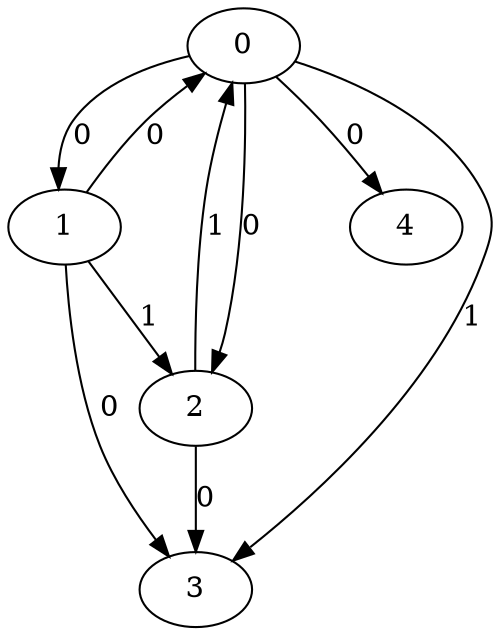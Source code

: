 // Source:1004 Canonical: -1 0 0 1 0 0 -1 1 0 -1 1 -1 -1 0 -1 -1 -1 -1 -1 -1 -1 -1 -1 -1 -1
digraph HRA_from_1004_graph_000 {
  0 -> 1 [label="0"];
  0 -> 2 [label="0"];
  0 -> 3 [label="1"];
  1 -> 0 [label="0"];
  1 -> 2 [label="1"];
  1 -> 3 [label="0"];
  2 -> 0 [label="1"];
  2 -> 3 [label="0"];
  0 -> 4 [label="0"];
}

// Source:1004 Canonical: -1 0 0 1 0 0 -1 1 0 -1 1 -1 -1 0 -1 -1 -1 -1 -1 -1 0 -1 -1 -1 -1
digraph HRA_from_1004_graph_001 {
  0 -> 1 [label="0"];
  0 -> 2 [label="0"];
  0 -> 3 [label="1"];
  1 -> 0 [label="0"];
  1 -> 2 [label="1"];
  1 -> 3 [label="0"];
  2 -> 0 [label="1"];
  2 -> 3 [label="0"];
  0 -> 4 [label="0"];
  4 -> 0 [label="0"];
}

// Source:1004 Canonical: -1 0 0 1 -1 0 -1 1 0 0 1 -1 -1 0 -1 -1 -1 -1 -1 -1 -1 -1 -1 -1 -1
digraph HRA_from_1004_graph_002 {
  0 -> 1 [label="0"];
  0 -> 2 [label="0"];
  0 -> 3 [label="1"];
  1 -> 0 [label="0"];
  1 -> 2 [label="1"];
  1 -> 3 [label="0"];
  2 -> 0 [label="1"];
  2 -> 3 [label="0"];
  1 -> 4 [label="0"];
}

// Source:1004 Canonical: -1 0 0 1 0 0 -1 1 0 0 1 -1 -1 0 -1 -1 -1 -1 -1 -1 -1 -1 -1 -1 -1
digraph HRA_from_1004_graph_003 {
  0 -> 1 [label="0"];
  0 -> 2 [label="0"];
  0 -> 3 [label="1"];
  1 -> 0 [label="0"];
  1 -> 2 [label="1"];
  1 -> 3 [label="0"];
  2 -> 0 [label="1"];
  2 -> 3 [label="0"];
  0 -> 4 [label="0"];
  1 -> 4 [label="0"];
}

// Source:1004 Canonical: -1 0 0 1 -1 0 -1 1 0 0 1 -1 -1 0 -1 -1 -1 -1 -1 -1 0 -1 -1 -1 -1
digraph HRA_from_1004_graph_004 {
  0 -> 1 [label="0"];
  0 -> 2 [label="0"];
  0 -> 3 [label="1"];
  1 -> 0 [label="0"];
  1 -> 2 [label="1"];
  1 -> 3 [label="0"];
  2 -> 0 [label="1"];
  2 -> 3 [label="0"];
  4 -> 0 [label="0"];
  1 -> 4 [label="0"];
}

// Source:1004 Canonical: -1 0 0 1 0 0 -1 1 0 0 1 -1 -1 0 -1 -1 -1 -1 -1 -1 0 -1 -1 -1 -1
digraph HRA_from_1004_graph_005 {
  0 -> 1 [label="0"];
  0 -> 2 [label="0"];
  0 -> 3 [label="1"];
  1 -> 0 [label="0"];
  1 -> 2 [label="1"];
  1 -> 3 [label="0"];
  2 -> 0 [label="1"];
  2 -> 3 [label="0"];
  0 -> 4 [label="0"];
  4 -> 0 [label="0"];
  1 -> 4 [label="0"];
}

// Source:1004 Canonical: -1 0 0 1 0 0 -1 1 0 -1 1 -1 -1 0 -1 -1 -1 -1 -1 -1 -1 0 -1 -1 -1
digraph HRA_from_1004_graph_006 {
  0 -> 1 [label="0"];
  0 -> 2 [label="0"];
  0 -> 3 [label="1"];
  1 -> 0 [label="0"];
  1 -> 2 [label="1"];
  1 -> 3 [label="0"];
  2 -> 0 [label="1"];
  2 -> 3 [label="0"];
  0 -> 4 [label="0"];
  4 -> 1 [label="0"];
}

// Source:1004 Canonical: -1 0 0 1 0 0 -1 1 0 -1 1 -1 -1 0 -1 -1 -1 -1 -1 -1 0 0 -1 -1 -1
digraph HRA_from_1004_graph_007 {
  0 -> 1 [label="0"];
  0 -> 2 [label="0"];
  0 -> 3 [label="1"];
  1 -> 0 [label="0"];
  1 -> 2 [label="1"];
  1 -> 3 [label="0"];
  2 -> 0 [label="1"];
  2 -> 3 [label="0"];
  0 -> 4 [label="0"];
  4 -> 0 [label="0"];
  4 -> 1 [label="0"];
}

// Source:1004 Canonical: -1 0 0 1 -1 0 -1 1 0 0 1 -1 -1 0 -1 -1 -1 -1 -1 -1 -1 0 -1 -1 -1
digraph HRA_from_1004_graph_008 {
  0 -> 1 [label="0"];
  0 -> 2 [label="0"];
  0 -> 3 [label="1"];
  1 -> 0 [label="0"];
  1 -> 2 [label="1"];
  1 -> 3 [label="0"];
  2 -> 0 [label="1"];
  2 -> 3 [label="0"];
  1 -> 4 [label="0"];
  4 -> 1 [label="0"];
}

// Source:1004 Canonical: -1 0 0 1 0 0 -1 1 0 0 1 -1 -1 0 -1 -1 -1 -1 -1 -1 -1 0 -1 -1 -1
digraph HRA_from_1004_graph_009 {
  0 -> 1 [label="0"];
  0 -> 2 [label="0"];
  0 -> 3 [label="1"];
  1 -> 0 [label="0"];
  1 -> 2 [label="1"];
  1 -> 3 [label="0"];
  2 -> 0 [label="1"];
  2 -> 3 [label="0"];
  0 -> 4 [label="0"];
  1 -> 4 [label="0"];
  4 -> 1 [label="0"];
}

// Source:1004 Canonical: -1 0 0 1 -1 0 -1 1 0 0 1 -1 -1 0 -1 -1 -1 -1 -1 -1 0 0 -1 -1 -1
digraph HRA_from_1004_graph_010 {
  0 -> 1 [label="0"];
  0 -> 2 [label="0"];
  0 -> 3 [label="1"];
  1 -> 0 [label="0"];
  1 -> 2 [label="1"];
  1 -> 3 [label="0"];
  2 -> 0 [label="1"];
  2 -> 3 [label="0"];
  4 -> 0 [label="0"];
  1 -> 4 [label="0"];
  4 -> 1 [label="0"];
}

// Source:1004 Canonical: -1 0 0 1 0 0 -1 1 0 0 1 -1 -1 0 -1 -1 -1 -1 -1 -1 0 0 -1 -1 -1
digraph HRA_from_1004_graph_011 {
  0 -> 1 [label="0"];
  0 -> 2 [label="0"];
  0 -> 3 [label="1"];
  1 -> 0 [label="0"];
  1 -> 2 [label="1"];
  1 -> 3 [label="0"];
  2 -> 0 [label="1"];
  2 -> 3 [label="0"];
  0 -> 4 [label="0"];
  4 -> 0 [label="0"];
  1 -> 4 [label="0"];
  4 -> 1 [label="0"];
}

// Source:1004 Canonical: -1 0 0 1 -1 0 -1 1 0 -1 1 -1 -1 0 0 -1 -1 -1 -1 -1 -1 -1 -1 -1 -1
digraph HRA_from_1004_graph_012 {
  0 -> 1 [label="0"];
  0 -> 2 [label="0"];
  0 -> 3 [label="1"];
  1 -> 0 [label="0"];
  1 -> 2 [label="1"];
  1 -> 3 [label="0"];
  2 -> 0 [label="1"];
  2 -> 3 [label="0"];
  2 -> 4 [label="0"];
}

// Source:1004 Canonical: -1 0 0 1 0 0 -1 1 0 -1 1 -1 -1 0 0 -1 -1 -1 -1 -1 -1 -1 -1 -1 -1
digraph HRA_from_1004_graph_013 {
  0 -> 1 [label="0"];
  0 -> 2 [label="0"];
  0 -> 3 [label="1"];
  1 -> 0 [label="0"];
  1 -> 2 [label="1"];
  1 -> 3 [label="0"];
  2 -> 0 [label="1"];
  2 -> 3 [label="0"];
  0 -> 4 [label="0"];
  2 -> 4 [label="0"];
}

// Source:1004 Canonical: -1 0 0 1 -1 0 -1 1 0 -1 1 -1 -1 0 0 -1 -1 -1 -1 -1 0 -1 -1 -1 -1
digraph HRA_from_1004_graph_014 {
  0 -> 1 [label="0"];
  0 -> 2 [label="0"];
  0 -> 3 [label="1"];
  1 -> 0 [label="0"];
  1 -> 2 [label="1"];
  1 -> 3 [label="0"];
  2 -> 0 [label="1"];
  2 -> 3 [label="0"];
  4 -> 0 [label="0"];
  2 -> 4 [label="0"];
}

// Source:1004 Canonical: -1 0 0 1 0 0 -1 1 0 -1 1 -1 -1 0 0 -1 -1 -1 -1 -1 0 -1 -1 -1 -1
digraph HRA_from_1004_graph_015 {
  0 -> 1 [label="0"];
  0 -> 2 [label="0"];
  0 -> 3 [label="1"];
  1 -> 0 [label="0"];
  1 -> 2 [label="1"];
  1 -> 3 [label="0"];
  2 -> 0 [label="1"];
  2 -> 3 [label="0"];
  0 -> 4 [label="0"];
  4 -> 0 [label="0"];
  2 -> 4 [label="0"];
}

// Source:1004 Canonical: -1 0 0 1 -1 0 -1 1 0 0 1 -1 -1 0 0 -1 -1 -1 -1 -1 -1 -1 -1 -1 -1
digraph HRA_from_1004_graph_016 {
  0 -> 1 [label="0"];
  0 -> 2 [label="0"];
  0 -> 3 [label="1"];
  1 -> 0 [label="0"];
  1 -> 2 [label="1"];
  1 -> 3 [label="0"];
  2 -> 0 [label="1"];
  2 -> 3 [label="0"];
  1 -> 4 [label="0"];
  2 -> 4 [label="0"];
}

// Source:1004 Canonical: -1 0 0 1 0 0 -1 1 0 0 1 -1 -1 0 0 -1 -1 -1 -1 -1 -1 -1 -1 -1 -1
digraph HRA_from_1004_graph_017 {
  0 -> 1 [label="0"];
  0 -> 2 [label="0"];
  0 -> 3 [label="1"];
  1 -> 0 [label="0"];
  1 -> 2 [label="1"];
  1 -> 3 [label="0"];
  2 -> 0 [label="1"];
  2 -> 3 [label="0"];
  0 -> 4 [label="0"];
  1 -> 4 [label="0"];
  2 -> 4 [label="0"];
}

// Source:1004 Canonical: -1 0 0 1 -1 0 -1 1 0 0 1 -1 -1 0 0 -1 -1 -1 -1 -1 0 -1 -1 -1 -1
digraph HRA_from_1004_graph_018 {
  0 -> 1 [label="0"];
  0 -> 2 [label="0"];
  0 -> 3 [label="1"];
  1 -> 0 [label="0"];
  1 -> 2 [label="1"];
  1 -> 3 [label="0"];
  2 -> 0 [label="1"];
  2 -> 3 [label="0"];
  4 -> 0 [label="0"];
  1 -> 4 [label="0"];
  2 -> 4 [label="0"];
}

// Source:1004 Canonical: -1 0 0 1 0 0 -1 1 0 0 1 -1 -1 0 0 -1 -1 -1 -1 -1 0 -1 -1 -1 -1
digraph HRA_from_1004_graph_019 {
  0 -> 1 [label="0"];
  0 -> 2 [label="0"];
  0 -> 3 [label="1"];
  1 -> 0 [label="0"];
  1 -> 2 [label="1"];
  1 -> 3 [label="0"];
  2 -> 0 [label="1"];
  2 -> 3 [label="0"];
  0 -> 4 [label="0"];
  4 -> 0 [label="0"];
  1 -> 4 [label="0"];
  2 -> 4 [label="0"];
}

// Source:1004 Canonical: -1 0 0 1 -1 0 -1 1 0 -1 1 -1 -1 0 0 -1 -1 -1 -1 -1 -1 0 -1 -1 -1
digraph HRA_from_1004_graph_020 {
  0 -> 1 [label="0"];
  0 -> 2 [label="0"];
  0 -> 3 [label="1"];
  1 -> 0 [label="0"];
  1 -> 2 [label="1"];
  1 -> 3 [label="0"];
  2 -> 0 [label="1"];
  2 -> 3 [label="0"];
  4 -> 1 [label="0"];
  2 -> 4 [label="0"];
}

// Source:1004 Canonical: -1 0 0 1 0 0 -1 1 0 -1 1 -1 -1 0 0 -1 -1 -1 -1 -1 -1 0 -1 -1 -1
digraph HRA_from_1004_graph_021 {
  0 -> 1 [label="0"];
  0 -> 2 [label="0"];
  0 -> 3 [label="1"];
  1 -> 0 [label="0"];
  1 -> 2 [label="1"];
  1 -> 3 [label="0"];
  2 -> 0 [label="1"];
  2 -> 3 [label="0"];
  0 -> 4 [label="0"];
  4 -> 1 [label="0"];
  2 -> 4 [label="0"];
}

// Source:1004 Canonical: -1 0 0 1 -1 0 -1 1 0 -1 1 -1 -1 0 0 -1 -1 -1 -1 -1 0 0 -1 -1 -1
digraph HRA_from_1004_graph_022 {
  0 -> 1 [label="0"];
  0 -> 2 [label="0"];
  0 -> 3 [label="1"];
  1 -> 0 [label="0"];
  1 -> 2 [label="1"];
  1 -> 3 [label="0"];
  2 -> 0 [label="1"];
  2 -> 3 [label="0"];
  4 -> 0 [label="0"];
  4 -> 1 [label="0"];
  2 -> 4 [label="0"];
}

// Source:1004 Canonical: -1 0 0 1 0 0 -1 1 0 -1 1 -1 -1 0 0 -1 -1 -1 -1 -1 0 0 -1 -1 -1
digraph HRA_from_1004_graph_023 {
  0 -> 1 [label="0"];
  0 -> 2 [label="0"];
  0 -> 3 [label="1"];
  1 -> 0 [label="0"];
  1 -> 2 [label="1"];
  1 -> 3 [label="0"];
  2 -> 0 [label="1"];
  2 -> 3 [label="0"];
  0 -> 4 [label="0"];
  4 -> 0 [label="0"];
  4 -> 1 [label="0"];
  2 -> 4 [label="0"];
}

// Source:1004 Canonical: -1 0 0 1 -1 0 -1 1 0 0 1 -1 -1 0 0 -1 -1 -1 -1 -1 -1 0 -1 -1 -1
digraph HRA_from_1004_graph_024 {
  0 -> 1 [label="0"];
  0 -> 2 [label="0"];
  0 -> 3 [label="1"];
  1 -> 0 [label="0"];
  1 -> 2 [label="1"];
  1 -> 3 [label="0"];
  2 -> 0 [label="1"];
  2 -> 3 [label="0"];
  1 -> 4 [label="0"];
  4 -> 1 [label="0"];
  2 -> 4 [label="0"];
}

// Source:1004 Canonical: -1 0 0 1 0 0 -1 1 0 0 1 -1 -1 0 0 -1 -1 -1 -1 -1 -1 0 -1 -1 -1
digraph HRA_from_1004_graph_025 {
  0 -> 1 [label="0"];
  0 -> 2 [label="0"];
  0 -> 3 [label="1"];
  1 -> 0 [label="0"];
  1 -> 2 [label="1"];
  1 -> 3 [label="0"];
  2 -> 0 [label="1"];
  2 -> 3 [label="0"];
  0 -> 4 [label="0"];
  1 -> 4 [label="0"];
  4 -> 1 [label="0"];
  2 -> 4 [label="0"];
}

// Source:1004 Canonical: -1 0 0 1 -1 0 -1 1 0 0 1 -1 -1 0 0 -1 -1 -1 -1 -1 0 0 -1 -1 -1
digraph HRA_from_1004_graph_026 {
  0 -> 1 [label="0"];
  0 -> 2 [label="0"];
  0 -> 3 [label="1"];
  1 -> 0 [label="0"];
  1 -> 2 [label="1"];
  1 -> 3 [label="0"];
  2 -> 0 [label="1"];
  2 -> 3 [label="0"];
  4 -> 0 [label="0"];
  1 -> 4 [label="0"];
  4 -> 1 [label="0"];
  2 -> 4 [label="0"];
}

// Source:1004 Canonical: -1 0 0 1 0 0 -1 1 0 0 1 -1 -1 0 0 -1 -1 -1 -1 -1 0 0 -1 -1 -1
digraph HRA_from_1004_graph_027 {
  0 -> 1 [label="0"];
  0 -> 2 [label="0"];
  0 -> 3 [label="1"];
  1 -> 0 [label="0"];
  1 -> 2 [label="1"];
  1 -> 3 [label="0"];
  2 -> 0 [label="1"];
  2 -> 3 [label="0"];
  0 -> 4 [label="0"];
  4 -> 0 [label="0"];
  1 -> 4 [label="0"];
  4 -> 1 [label="0"];
  2 -> 4 [label="0"];
}

// Source:1004 Canonical: -1 0 0 1 0 0 -1 1 0 -1 1 -1 -1 0 -1 -1 -1 -1 -1 -1 -1 -1 0 -1 -1
digraph HRA_from_1004_graph_028 {
  0 -> 1 [label="0"];
  0 -> 2 [label="0"];
  0 -> 3 [label="1"];
  1 -> 0 [label="0"];
  1 -> 2 [label="1"];
  1 -> 3 [label="0"];
  2 -> 0 [label="1"];
  2 -> 3 [label="0"];
  0 -> 4 [label="0"];
  4 -> 2 [label="0"];
}

// Source:1004 Canonical: -1 0 0 1 0 0 -1 1 0 -1 1 -1 -1 0 -1 -1 -1 -1 -1 -1 0 -1 0 -1 -1
digraph HRA_from_1004_graph_029 {
  0 -> 1 [label="0"];
  0 -> 2 [label="0"];
  0 -> 3 [label="1"];
  1 -> 0 [label="0"];
  1 -> 2 [label="1"];
  1 -> 3 [label="0"];
  2 -> 0 [label="1"];
  2 -> 3 [label="0"];
  0 -> 4 [label="0"];
  4 -> 0 [label="0"];
  4 -> 2 [label="0"];
}

// Source:1004 Canonical: -1 0 0 1 -1 0 -1 1 0 0 1 -1 -1 0 -1 -1 -1 -1 -1 -1 -1 -1 0 -1 -1
digraph HRA_from_1004_graph_030 {
  0 -> 1 [label="0"];
  0 -> 2 [label="0"];
  0 -> 3 [label="1"];
  1 -> 0 [label="0"];
  1 -> 2 [label="1"];
  1 -> 3 [label="0"];
  2 -> 0 [label="1"];
  2 -> 3 [label="0"];
  1 -> 4 [label="0"];
  4 -> 2 [label="0"];
}

// Source:1004 Canonical: -1 0 0 1 0 0 -1 1 0 0 1 -1 -1 0 -1 -1 -1 -1 -1 -1 -1 -1 0 -1 -1
digraph HRA_from_1004_graph_031 {
  0 -> 1 [label="0"];
  0 -> 2 [label="0"];
  0 -> 3 [label="1"];
  1 -> 0 [label="0"];
  1 -> 2 [label="1"];
  1 -> 3 [label="0"];
  2 -> 0 [label="1"];
  2 -> 3 [label="0"];
  0 -> 4 [label="0"];
  1 -> 4 [label="0"];
  4 -> 2 [label="0"];
}

// Source:1004 Canonical: -1 0 0 1 -1 0 -1 1 0 0 1 -1 -1 0 -1 -1 -1 -1 -1 -1 0 -1 0 -1 -1
digraph HRA_from_1004_graph_032 {
  0 -> 1 [label="0"];
  0 -> 2 [label="0"];
  0 -> 3 [label="1"];
  1 -> 0 [label="0"];
  1 -> 2 [label="1"];
  1 -> 3 [label="0"];
  2 -> 0 [label="1"];
  2 -> 3 [label="0"];
  4 -> 0 [label="0"];
  1 -> 4 [label="0"];
  4 -> 2 [label="0"];
}

// Source:1004 Canonical: -1 0 0 1 0 0 -1 1 0 0 1 -1 -1 0 -1 -1 -1 -1 -1 -1 0 -1 0 -1 -1
digraph HRA_from_1004_graph_033 {
  0 -> 1 [label="0"];
  0 -> 2 [label="0"];
  0 -> 3 [label="1"];
  1 -> 0 [label="0"];
  1 -> 2 [label="1"];
  1 -> 3 [label="0"];
  2 -> 0 [label="1"];
  2 -> 3 [label="0"];
  0 -> 4 [label="0"];
  4 -> 0 [label="0"];
  1 -> 4 [label="0"];
  4 -> 2 [label="0"];
}

// Source:1004 Canonical: -1 0 0 1 0 0 -1 1 0 -1 1 -1 -1 0 -1 -1 -1 -1 -1 -1 -1 0 0 -1 -1
digraph HRA_from_1004_graph_034 {
  0 -> 1 [label="0"];
  0 -> 2 [label="0"];
  0 -> 3 [label="1"];
  1 -> 0 [label="0"];
  1 -> 2 [label="1"];
  1 -> 3 [label="0"];
  2 -> 0 [label="1"];
  2 -> 3 [label="0"];
  0 -> 4 [label="0"];
  4 -> 1 [label="0"];
  4 -> 2 [label="0"];
}

// Source:1004 Canonical: -1 0 0 1 0 0 -1 1 0 -1 1 -1 -1 0 -1 -1 -1 -1 -1 -1 0 0 0 -1 -1
digraph HRA_from_1004_graph_035 {
  0 -> 1 [label="0"];
  0 -> 2 [label="0"];
  0 -> 3 [label="1"];
  1 -> 0 [label="0"];
  1 -> 2 [label="1"];
  1 -> 3 [label="0"];
  2 -> 0 [label="1"];
  2 -> 3 [label="0"];
  0 -> 4 [label="0"];
  4 -> 0 [label="0"];
  4 -> 1 [label="0"];
  4 -> 2 [label="0"];
}

// Source:1004 Canonical: -1 0 0 1 -1 0 -1 1 0 0 1 -1 -1 0 -1 -1 -1 -1 -1 -1 -1 0 0 -1 -1
digraph HRA_from_1004_graph_036 {
  0 -> 1 [label="0"];
  0 -> 2 [label="0"];
  0 -> 3 [label="1"];
  1 -> 0 [label="0"];
  1 -> 2 [label="1"];
  1 -> 3 [label="0"];
  2 -> 0 [label="1"];
  2 -> 3 [label="0"];
  1 -> 4 [label="0"];
  4 -> 1 [label="0"];
  4 -> 2 [label="0"];
}

// Source:1004 Canonical: -1 0 0 1 0 0 -1 1 0 0 1 -1 -1 0 -1 -1 -1 -1 -1 -1 -1 0 0 -1 -1
digraph HRA_from_1004_graph_037 {
  0 -> 1 [label="0"];
  0 -> 2 [label="0"];
  0 -> 3 [label="1"];
  1 -> 0 [label="0"];
  1 -> 2 [label="1"];
  1 -> 3 [label="0"];
  2 -> 0 [label="1"];
  2 -> 3 [label="0"];
  0 -> 4 [label="0"];
  1 -> 4 [label="0"];
  4 -> 1 [label="0"];
  4 -> 2 [label="0"];
}

// Source:1004 Canonical: -1 0 0 1 -1 0 -1 1 0 0 1 -1 -1 0 -1 -1 -1 -1 -1 -1 0 0 0 -1 -1
digraph HRA_from_1004_graph_038 {
  0 -> 1 [label="0"];
  0 -> 2 [label="0"];
  0 -> 3 [label="1"];
  1 -> 0 [label="0"];
  1 -> 2 [label="1"];
  1 -> 3 [label="0"];
  2 -> 0 [label="1"];
  2 -> 3 [label="0"];
  4 -> 0 [label="0"];
  1 -> 4 [label="0"];
  4 -> 1 [label="0"];
  4 -> 2 [label="0"];
}

// Source:1004 Canonical: -1 0 0 1 0 0 -1 1 0 0 1 -1 -1 0 -1 -1 -1 -1 -1 -1 0 0 0 -1 -1
digraph HRA_from_1004_graph_039 {
  0 -> 1 [label="0"];
  0 -> 2 [label="0"];
  0 -> 3 [label="1"];
  1 -> 0 [label="0"];
  1 -> 2 [label="1"];
  1 -> 3 [label="0"];
  2 -> 0 [label="1"];
  2 -> 3 [label="0"];
  0 -> 4 [label="0"];
  4 -> 0 [label="0"];
  1 -> 4 [label="0"];
  4 -> 1 [label="0"];
  4 -> 2 [label="0"];
}

// Source:1004 Canonical: -1 0 0 1 -1 0 -1 1 0 -1 1 -1 -1 0 0 -1 -1 -1 -1 -1 -1 -1 0 -1 -1
digraph HRA_from_1004_graph_040 {
  0 -> 1 [label="0"];
  0 -> 2 [label="0"];
  0 -> 3 [label="1"];
  1 -> 0 [label="0"];
  1 -> 2 [label="1"];
  1 -> 3 [label="0"];
  2 -> 0 [label="1"];
  2 -> 3 [label="0"];
  2 -> 4 [label="0"];
  4 -> 2 [label="0"];
}

// Source:1004 Canonical: -1 0 0 1 0 0 -1 1 0 -1 1 -1 -1 0 0 -1 -1 -1 -1 -1 -1 -1 0 -1 -1
digraph HRA_from_1004_graph_041 {
  0 -> 1 [label="0"];
  0 -> 2 [label="0"];
  0 -> 3 [label="1"];
  1 -> 0 [label="0"];
  1 -> 2 [label="1"];
  1 -> 3 [label="0"];
  2 -> 0 [label="1"];
  2 -> 3 [label="0"];
  0 -> 4 [label="0"];
  2 -> 4 [label="0"];
  4 -> 2 [label="0"];
}

// Source:1004 Canonical: -1 0 0 1 -1 0 -1 1 0 -1 1 -1 -1 0 0 -1 -1 -1 -1 -1 0 -1 0 -1 -1
digraph HRA_from_1004_graph_042 {
  0 -> 1 [label="0"];
  0 -> 2 [label="0"];
  0 -> 3 [label="1"];
  1 -> 0 [label="0"];
  1 -> 2 [label="1"];
  1 -> 3 [label="0"];
  2 -> 0 [label="1"];
  2 -> 3 [label="0"];
  4 -> 0 [label="0"];
  2 -> 4 [label="0"];
  4 -> 2 [label="0"];
}

// Source:1004 Canonical: -1 0 0 1 0 0 -1 1 0 -1 1 -1 -1 0 0 -1 -1 -1 -1 -1 0 -1 0 -1 -1
digraph HRA_from_1004_graph_043 {
  0 -> 1 [label="0"];
  0 -> 2 [label="0"];
  0 -> 3 [label="1"];
  1 -> 0 [label="0"];
  1 -> 2 [label="1"];
  1 -> 3 [label="0"];
  2 -> 0 [label="1"];
  2 -> 3 [label="0"];
  0 -> 4 [label="0"];
  4 -> 0 [label="0"];
  2 -> 4 [label="0"];
  4 -> 2 [label="0"];
}

// Source:1004 Canonical: -1 0 0 1 -1 0 -1 1 0 0 1 -1 -1 0 0 -1 -1 -1 -1 -1 -1 -1 0 -1 -1
digraph HRA_from_1004_graph_044 {
  0 -> 1 [label="0"];
  0 -> 2 [label="0"];
  0 -> 3 [label="1"];
  1 -> 0 [label="0"];
  1 -> 2 [label="1"];
  1 -> 3 [label="0"];
  2 -> 0 [label="1"];
  2 -> 3 [label="0"];
  1 -> 4 [label="0"];
  2 -> 4 [label="0"];
  4 -> 2 [label="0"];
}

// Source:1004 Canonical: -1 0 0 1 0 0 -1 1 0 0 1 -1 -1 0 0 -1 -1 -1 -1 -1 -1 -1 0 -1 -1
digraph HRA_from_1004_graph_045 {
  0 -> 1 [label="0"];
  0 -> 2 [label="0"];
  0 -> 3 [label="1"];
  1 -> 0 [label="0"];
  1 -> 2 [label="1"];
  1 -> 3 [label="0"];
  2 -> 0 [label="1"];
  2 -> 3 [label="0"];
  0 -> 4 [label="0"];
  1 -> 4 [label="0"];
  2 -> 4 [label="0"];
  4 -> 2 [label="0"];
}

// Source:1004 Canonical: -1 0 0 1 -1 0 -1 1 0 0 1 -1 -1 0 0 -1 -1 -1 -1 -1 0 -1 0 -1 -1
digraph HRA_from_1004_graph_046 {
  0 -> 1 [label="0"];
  0 -> 2 [label="0"];
  0 -> 3 [label="1"];
  1 -> 0 [label="0"];
  1 -> 2 [label="1"];
  1 -> 3 [label="0"];
  2 -> 0 [label="1"];
  2 -> 3 [label="0"];
  4 -> 0 [label="0"];
  1 -> 4 [label="0"];
  2 -> 4 [label="0"];
  4 -> 2 [label="0"];
}

// Source:1004 Canonical: -1 0 0 1 0 0 -1 1 0 0 1 -1 -1 0 0 -1 -1 -1 -1 -1 0 -1 0 -1 -1
digraph HRA_from_1004_graph_047 {
  0 -> 1 [label="0"];
  0 -> 2 [label="0"];
  0 -> 3 [label="1"];
  1 -> 0 [label="0"];
  1 -> 2 [label="1"];
  1 -> 3 [label="0"];
  2 -> 0 [label="1"];
  2 -> 3 [label="0"];
  0 -> 4 [label="0"];
  4 -> 0 [label="0"];
  1 -> 4 [label="0"];
  2 -> 4 [label="0"];
  4 -> 2 [label="0"];
}

// Source:1004 Canonical: -1 0 0 1 -1 0 -1 1 0 -1 1 -1 -1 0 0 -1 -1 -1 -1 -1 -1 0 0 -1 -1
digraph HRA_from_1004_graph_048 {
  0 -> 1 [label="0"];
  0 -> 2 [label="0"];
  0 -> 3 [label="1"];
  1 -> 0 [label="0"];
  1 -> 2 [label="1"];
  1 -> 3 [label="0"];
  2 -> 0 [label="1"];
  2 -> 3 [label="0"];
  4 -> 1 [label="0"];
  2 -> 4 [label="0"];
  4 -> 2 [label="0"];
}

// Source:1004 Canonical: -1 0 0 1 0 0 -1 1 0 -1 1 -1 -1 0 0 -1 -1 -1 -1 -1 -1 0 0 -1 -1
digraph HRA_from_1004_graph_049 {
  0 -> 1 [label="0"];
  0 -> 2 [label="0"];
  0 -> 3 [label="1"];
  1 -> 0 [label="0"];
  1 -> 2 [label="1"];
  1 -> 3 [label="0"];
  2 -> 0 [label="1"];
  2 -> 3 [label="0"];
  0 -> 4 [label="0"];
  4 -> 1 [label="0"];
  2 -> 4 [label="0"];
  4 -> 2 [label="0"];
}

// Source:1004 Canonical: -1 0 0 1 -1 0 -1 1 0 -1 1 -1 -1 0 0 -1 -1 -1 -1 -1 0 0 0 -1 -1
digraph HRA_from_1004_graph_050 {
  0 -> 1 [label="0"];
  0 -> 2 [label="0"];
  0 -> 3 [label="1"];
  1 -> 0 [label="0"];
  1 -> 2 [label="1"];
  1 -> 3 [label="0"];
  2 -> 0 [label="1"];
  2 -> 3 [label="0"];
  4 -> 0 [label="0"];
  4 -> 1 [label="0"];
  2 -> 4 [label="0"];
  4 -> 2 [label="0"];
}

// Source:1004 Canonical: -1 0 0 1 0 0 -1 1 0 -1 1 -1 -1 0 0 -1 -1 -1 -1 -1 0 0 0 -1 -1
digraph HRA_from_1004_graph_051 {
  0 -> 1 [label="0"];
  0 -> 2 [label="0"];
  0 -> 3 [label="1"];
  1 -> 0 [label="0"];
  1 -> 2 [label="1"];
  1 -> 3 [label="0"];
  2 -> 0 [label="1"];
  2 -> 3 [label="0"];
  0 -> 4 [label="0"];
  4 -> 0 [label="0"];
  4 -> 1 [label="0"];
  2 -> 4 [label="0"];
  4 -> 2 [label="0"];
}

// Source:1004 Canonical: -1 0 0 1 -1 0 -1 1 0 0 1 -1 -1 0 0 -1 -1 -1 -1 -1 -1 0 0 -1 -1
digraph HRA_from_1004_graph_052 {
  0 -> 1 [label="0"];
  0 -> 2 [label="0"];
  0 -> 3 [label="1"];
  1 -> 0 [label="0"];
  1 -> 2 [label="1"];
  1 -> 3 [label="0"];
  2 -> 0 [label="1"];
  2 -> 3 [label="0"];
  1 -> 4 [label="0"];
  4 -> 1 [label="0"];
  2 -> 4 [label="0"];
  4 -> 2 [label="0"];
}

// Source:1004 Canonical: -1 0 0 1 0 0 -1 1 0 0 1 -1 -1 0 0 -1 -1 -1 -1 -1 -1 0 0 -1 -1
digraph HRA_from_1004_graph_053 {
  0 -> 1 [label="0"];
  0 -> 2 [label="0"];
  0 -> 3 [label="1"];
  1 -> 0 [label="0"];
  1 -> 2 [label="1"];
  1 -> 3 [label="0"];
  2 -> 0 [label="1"];
  2 -> 3 [label="0"];
  0 -> 4 [label="0"];
  1 -> 4 [label="0"];
  4 -> 1 [label="0"];
  2 -> 4 [label="0"];
  4 -> 2 [label="0"];
}

// Source:1004 Canonical: -1 0 0 1 -1 0 -1 1 0 0 1 -1 -1 0 0 -1 -1 -1 -1 -1 0 0 0 -1 -1
digraph HRA_from_1004_graph_054 {
  0 -> 1 [label="0"];
  0 -> 2 [label="0"];
  0 -> 3 [label="1"];
  1 -> 0 [label="0"];
  1 -> 2 [label="1"];
  1 -> 3 [label="0"];
  2 -> 0 [label="1"];
  2 -> 3 [label="0"];
  4 -> 0 [label="0"];
  1 -> 4 [label="0"];
  4 -> 1 [label="0"];
  2 -> 4 [label="0"];
  4 -> 2 [label="0"];
}

// Source:1004 Canonical: -1 0 0 1 0 0 -1 1 0 0 1 -1 -1 0 0 -1 -1 -1 -1 -1 0 0 0 -1 -1
digraph HRA_from_1004_graph_055 {
  0 -> 1 [label="0"];
  0 -> 2 [label="0"];
  0 -> 3 [label="1"];
  1 -> 0 [label="0"];
  1 -> 2 [label="1"];
  1 -> 3 [label="0"];
  2 -> 0 [label="1"];
  2 -> 3 [label="0"];
  0 -> 4 [label="0"];
  4 -> 0 [label="0"];
  1 -> 4 [label="0"];
  4 -> 1 [label="0"];
  2 -> 4 [label="0"];
  4 -> 2 [label="0"];
}

// Source:1004 Canonical: -1 0 0 1 -1 0 -1 1 0 -1 1 -1 -1 0 -1 -1 -1 -1 -1 0 -1 -1 -1 -1 -1
digraph HRA_from_1004_graph_056 {
  0 -> 1 [label="0"];
  0 -> 2 [label="0"];
  0 -> 3 [label="1"];
  1 -> 0 [label="0"];
  1 -> 2 [label="1"];
  1 -> 3 [label="0"];
  2 -> 0 [label="1"];
  2 -> 3 [label="0"];
  3 -> 4 [label="0"];
}

// Source:1004 Canonical: -1 0 0 1 0 0 -1 1 0 -1 1 -1 -1 0 -1 -1 -1 -1 -1 0 -1 -1 -1 -1 -1
digraph HRA_from_1004_graph_057 {
  0 -> 1 [label="0"];
  0 -> 2 [label="0"];
  0 -> 3 [label="1"];
  1 -> 0 [label="0"];
  1 -> 2 [label="1"];
  1 -> 3 [label="0"];
  2 -> 0 [label="1"];
  2 -> 3 [label="0"];
  0 -> 4 [label="0"];
  3 -> 4 [label="0"];
}

// Source:1004 Canonical: -1 0 0 1 -1 0 -1 1 0 -1 1 -1 -1 0 -1 -1 -1 -1 -1 0 0 -1 -1 -1 -1
digraph HRA_from_1004_graph_058 {
  0 -> 1 [label="0"];
  0 -> 2 [label="0"];
  0 -> 3 [label="1"];
  1 -> 0 [label="0"];
  1 -> 2 [label="1"];
  1 -> 3 [label="0"];
  2 -> 0 [label="1"];
  2 -> 3 [label="0"];
  4 -> 0 [label="0"];
  3 -> 4 [label="0"];
}

// Source:1004 Canonical: -1 0 0 1 0 0 -1 1 0 -1 1 -1 -1 0 -1 -1 -1 -1 -1 0 0 -1 -1 -1 -1
digraph HRA_from_1004_graph_059 {
  0 -> 1 [label="0"];
  0 -> 2 [label="0"];
  0 -> 3 [label="1"];
  1 -> 0 [label="0"];
  1 -> 2 [label="1"];
  1 -> 3 [label="0"];
  2 -> 0 [label="1"];
  2 -> 3 [label="0"];
  0 -> 4 [label="0"];
  4 -> 0 [label="0"];
  3 -> 4 [label="0"];
}

// Source:1004 Canonical: -1 0 0 1 -1 0 -1 1 0 0 1 -1 -1 0 -1 -1 -1 -1 -1 0 -1 -1 -1 -1 -1
digraph HRA_from_1004_graph_060 {
  0 -> 1 [label="0"];
  0 -> 2 [label="0"];
  0 -> 3 [label="1"];
  1 -> 0 [label="0"];
  1 -> 2 [label="1"];
  1 -> 3 [label="0"];
  2 -> 0 [label="1"];
  2 -> 3 [label="0"];
  1 -> 4 [label="0"];
  3 -> 4 [label="0"];
}

// Source:1004 Canonical: -1 0 0 1 0 0 -1 1 0 0 1 -1 -1 0 -1 -1 -1 -1 -1 0 -1 -1 -1 -1 -1
digraph HRA_from_1004_graph_061 {
  0 -> 1 [label="0"];
  0 -> 2 [label="0"];
  0 -> 3 [label="1"];
  1 -> 0 [label="0"];
  1 -> 2 [label="1"];
  1 -> 3 [label="0"];
  2 -> 0 [label="1"];
  2 -> 3 [label="0"];
  0 -> 4 [label="0"];
  1 -> 4 [label="0"];
  3 -> 4 [label="0"];
}

// Source:1004 Canonical: -1 0 0 1 -1 0 -1 1 0 0 1 -1 -1 0 -1 -1 -1 -1 -1 0 0 -1 -1 -1 -1
digraph HRA_from_1004_graph_062 {
  0 -> 1 [label="0"];
  0 -> 2 [label="0"];
  0 -> 3 [label="1"];
  1 -> 0 [label="0"];
  1 -> 2 [label="1"];
  1 -> 3 [label="0"];
  2 -> 0 [label="1"];
  2 -> 3 [label="0"];
  4 -> 0 [label="0"];
  1 -> 4 [label="0"];
  3 -> 4 [label="0"];
}

// Source:1004 Canonical: -1 0 0 1 0 0 -1 1 0 0 1 -1 -1 0 -1 -1 -1 -1 -1 0 0 -1 -1 -1 -1
digraph HRA_from_1004_graph_063 {
  0 -> 1 [label="0"];
  0 -> 2 [label="0"];
  0 -> 3 [label="1"];
  1 -> 0 [label="0"];
  1 -> 2 [label="1"];
  1 -> 3 [label="0"];
  2 -> 0 [label="1"];
  2 -> 3 [label="0"];
  0 -> 4 [label="0"];
  4 -> 0 [label="0"];
  1 -> 4 [label="0"];
  3 -> 4 [label="0"];
}

// Source:1004 Canonical: -1 0 0 1 -1 0 -1 1 0 -1 1 -1 -1 0 -1 -1 -1 -1 -1 0 -1 0 -1 -1 -1
digraph HRA_from_1004_graph_064 {
  0 -> 1 [label="0"];
  0 -> 2 [label="0"];
  0 -> 3 [label="1"];
  1 -> 0 [label="0"];
  1 -> 2 [label="1"];
  1 -> 3 [label="0"];
  2 -> 0 [label="1"];
  2 -> 3 [label="0"];
  4 -> 1 [label="0"];
  3 -> 4 [label="0"];
}

// Source:1004 Canonical: -1 0 0 1 0 0 -1 1 0 -1 1 -1 -1 0 -1 -1 -1 -1 -1 0 -1 0 -1 -1 -1
digraph HRA_from_1004_graph_065 {
  0 -> 1 [label="0"];
  0 -> 2 [label="0"];
  0 -> 3 [label="1"];
  1 -> 0 [label="0"];
  1 -> 2 [label="1"];
  1 -> 3 [label="0"];
  2 -> 0 [label="1"];
  2 -> 3 [label="0"];
  0 -> 4 [label="0"];
  4 -> 1 [label="0"];
  3 -> 4 [label="0"];
}

// Source:1004 Canonical: -1 0 0 1 -1 0 -1 1 0 -1 1 -1 -1 0 -1 -1 -1 -1 -1 0 0 0 -1 -1 -1
digraph HRA_from_1004_graph_066 {
  0 -> 1 [label="0"];
  0 -> 2 [label="0"];
  0 -> 3 [label="1"];
  1 -> 0 [label="0"];
  1 -> 2 [label="1"];
  1 -> 3 [label="0"];
  2 -> 0 [label="1"];
  2 -> 3 [label="0"];
  4 -> 0 [label="0"];
  4 -> 1 [label="0"];
  3 -> 4 [label="0"];
}

// Source:1004 Canonical: -1 0 0 1 0 0 -1 1 0 -1 1 -1 -1 0 -1 -1 -1 -1 -1 0 0 0 -1 -1 -1
digraph HRA_from_1004_graph_067 {
  0 -> 1 [label="0"];
  0 -> 2 [label="0"];
  0 -> 3 [label="1"];
  1 -> 0 [label="0"];
  1 -> 2 [label="1"];
  1 -> 3 [label="0"];
  2 -> 0 [label="1"];
  2 -> 3 [label="0"];
  0 -> 4 [label="0"];
  4 -> 0 [label="0"];
  4 -> 1 [label="0"];
  3 -> 4 [label="0"];
}

// Source:1004 Canonical: -1 0 0 1 -1 0 -1 1 0 0 1 -1 -1 0 -1 -1 -1 -1 -1 0 -1 0 -1 -1 -1
digraph HRA_from_1004_graph_068 {
  0 -> 1 [label="0"];
  0 -> 2 [label="0"];
  0 -> 3 [label="1"];
  1 -> 0 [label="0"];
  1 -> 2 [label="1"];
  1 -> 3 [label="0"];
  2 -> 0 [label="1"];
  2 -> 3 [label="0"];
  1 -> 4 [label="0"];
  4 -> 1 [label="0"];
  3 -> 4 [label="0"];
}

// Source:1004 Canonical: -1 0 0 1 0 0 -1 1 0 0 1 -1 -1 0 -1 -1 -1 -1 -1 0 -1 0 -1 -1 -1
digraph HRA_from_1004_graph_069 {
  0 -> 1 [label="0"];
  0 -> 2 [label="0"];
  0 -> 3 [label="1"];
  1 -> 0 [label="0"];
  1 -> 2 [label="1"];
  1 -> 3 [label="0"];
  2 -> 0 [label="1"];
  2 -> 3 [label="0"];
  0 -> 4 [label="0"];
  1 -> 4 [label="0"];
  4 -> 1 [label="0"];
  3 -> 4 [label="0"];
}

// Source:1004 Canonical: -1 0 0 1 -1 0 -1 1 0 0 1 -1 -1 0 -1 -1 -1 -1 -1 0 0 0 -1 -1 -1
digraph HRA_from_1004_graph_070 {
  0 -> 1 [label="0"];
  0 -> 2 [label="0"];
  0 -> 3 [label="1"];
  1 -> 0 [label="0"];
  1 -> 2 [label="1"];
  1 -> 3 [label="0"];
  2 -> 0 [label="1"];
  2 -> 3 [label="0"];
  4 -> 0 [label="0"];
  1 -> 4 [label="0"];
  4 -> 1 [label="0"];
  3 -> 4 [label="0"];
}

// Source:1004 Canonical: -1 0 0 1 0 0 -1 1 0 0 1 -1 -1 0 -1 -1 -1 -1 -1 0 0 0 -1 -1 -1
digraph HRA_from_1004_graph_071 {
  0 -> 1 [label="0"];
  0 -> 2 [label="0"];
  0 -> 3 [label="1"];
  1 -> 0 [label="0"];
  1 -> 2 [label="1"];
  1 -> 3 [label="0"];
  2 -> 0 [label="1"];
  2 -> 3 [label="0"];
  0 -> 4 [label="0"];
  4 -> 0 [label="0"];
  1 -> 4 [label="0"];
  4 -> 1 [label="0"];
  3 -> 4 [label="0"];
}

// Source:1004 Canonical: -1 0 0 1 -1 0 -1 1 0 -1 1 -1 -1 0 0 -1 -1 -1 -1 0 -1 -1 -1 -1 -1
digraph HRA_from_1004_graph_072 {
  0 -> 1 [label="0"];
  0 -> 2 [label="0"];
  0 -> 3 [label="1"];
  1 -> 0 [label="0"];
  1 -> 2 [label="1"];
  1 -> 3 [label="0"];
  2 -> 0 [label="1"];
  2 -> 3 [label="0"];
  2 -> 4 [label="0"];
  3 -> 4 [label="0"];
}

// Source:1004 Canonical: -1 0 0 1 0 0 -1 1 0 -1 1 -1 -1 0 0 -1 -1 -1 -1 0 -1 -1 -1 -1 -1
digraph HRA_from_1004_graph_073 {
  0 -> 1 [label="0"];
  0 -> 2 [label="0"];
  0 -> 3 [label="1"];
  1 -> 0 [label="0"];
  1 -> 2 [label="1"];
  1 -> 3 [label="0"];
  2 -> 0 [label="1"];
  2 -> 3 [label="0"];
  0 -> 4 [label="0"];
  2 -> 4 [label="0"];
  3 -> 4 [label="0"];
}

// Source:1004 Canonical: -1 0 0 1 -1 0 -1 1 0 -1 1 -1 -1 0 0 -1 -1 -1 -1 0 0 -1 -1 -1 -1
digraph HRA_from_1004_graph_074 {
  0 -> 1 [label="0"];
  0 -> 2 [label="0"];
  0 -> 3 [label="1"];
  1 -> 0 [label="0"];
  1 -> 2 [label="1"];
  1 -> 3 [label="0"];
  2 -> 0 [label="1"];
  2 -> 3 [label="0"];
  4 -> 0 [label="0"];
  2 -> 4 [label="0"];
  3 -> 4 [label="0"];
}

// Source:1004 Canonical: -1 0 0 1 0 0 -1 1 0 -1 1 -1 -1 0 0 -1 -1 -1 -1 0 0 -1 -1 -1 -1
digraph HRA_from_1004_graph_075 {
  0 -> 1 [label="0"];
  0 -> 2 [label="0"];
  0 -> 3 [label="1"];
  1 -> 0 [label="0"];
  1 -> 2 [label="1"];
  1 -> 3 [label="0"];
  2 -> 0 [label="1"];
  2 -> 3 [label="0"];
  0 -> 4 [label="0"];
  4 -> 0 [label="0"];
  2 -> 4 [label="0"];
  3 -> 4 [label="0"];
}

// Source:1004 Canonical: -1 0 0 1 -1 0 -1 1 0 0 1 -1 -1 0 0 -1 -1 -1 -1 0 -1 -1 -1 -1 -1
digraph HRA_from_1004_graph_076 {
  0 -> 1 [label="0"];
  0 -> 2 [label="0"];
  0 -> 3 [label="1"];
  1 -> 0 [label="0"];
  1 -> 2 [label="1"];
  1 -> 3 [label="0"];
  2 -> 0 [label="1"];
  2 -> 3 [label="0"];
  1 -> 4 [label="0"];
  2 -> 4 [label="0"];
  3 -> 4 [label="0"];
}

// Source:1004 Canonical: -1 0 0 1 0 0 -1 1 0 0 1 -1 -1 0 0 -1 -1 -1 -1 0 -1 -1 -1 -1 -1
digraph HRA_from_1004_graph_077 {
  0 -> 1 [label="0"];
  0 -> 2 [label="0"];
  0 -> 3 [label="1"];
  1 -> 0 [label="0"];
  1 -> 2 [label="1"];
  1 -> 3 [label="0"];
  2 -> 0 [label="1"];
  2 -> 3 [label="0"];
  0 -> 4 [label="0"];
  1 -> 4 [label="0"];
  2 -> 4 [label="0"];
  3 -> 4 [label="0"];
}

// Source:1004 Canonical: -1 0 0 1 -1 0 -1 1 0 0 1 -1 -1 0 0 -1 -1 -1 -1 0 0 -1 -1 -1 -1
digraph HRA_from_1004_graph_078 {
  0 -> 1 [label="0"];
  0 -> 2 [label="0"];
  0 -> 3 [label="1"];
  1 -> 0 [label="0"];
  1 -> 2 [label="1"];
  1 -> 3 [label="0"];
  2 -> 0 [label="1"];
  2 -> 3 [label="0"];
  4 -> 0 [label="0"];
  1 -> 4 [label="0"];
  2 -> 4 [label="0"];
  3 -> 4 [label="0"];
}

// Source:1004 Canonical: -1 0 0 1 0 0 -1 1 0 0 1 -1 -1 0 0 -1 -1 -1 -1 0 0 -1 -1 -1 -1
digraph HRA_from_1004_graph_079 {
  0 -> 1 [label="0"];
  0 -> 2 [label="0"];
  0 -> 3 [label="1"];
  1 -> 0 [label="0"];
  1 -> 2 [label="1"];
  1 -> 3 [label="0"];
  2 -> 0 [label="1"];
  2 -> 3 [label="0"];
  0 -> 4 [label="0"];
  4 -> 0 [label="0"];
  1 -> 4 [label="0"];
  2 -> 4 [label="0"];
  3 -> 4 [label="0"];
}

// Source:1004 Canonical: -1 0 0 1 -1 0 -1 1 0 -1 1 -1 -1 0 0 -1 -1 -1 -1 0 -1 0 -1 -1 -1
digraph HRA_from_1004_graph_080 {
  0 -> 1 [label="0"];
  0 -> 2 [label="0"];
  0 -> 3 [label="1"];
  1 -> 0 [label="0"];
  1 -> 2 [label="1"];
  1 -> 3 [label="0"];
  2 -> 0 [label="1"];
  2 -> 3 [label="0"];
  4 -> 1 [label="0"];
  2 -> 4 [label="0"];
  3 -> 4 [label="0"];
}

// Source:1004 Canonical: -1 0 0 1 0 0 -1 1 0 -1 1 -1 -1 0 0 -1 -1 -1 -1 0 -1 0 -1 -1 -1
digraph HRA_from_1004_graph_081 {
  0 -> 1 [label="0"];
  0 -> 2 [label="0"];
  0 -> 3 [label="1"];
  1 -> 0 [label="0"];
  1 -> 2 [label="1"];
  1 -> 3 [label="0"];
  2 -> 0 [label="1"];
  2 -> 3 [label="0"];
  0 -> 4 [label="0"];
  4 -> 1 [label="0"];
  2 -> 4 [label="0"];
  3 -> 4 [label="0"];
}

// Source:1004 Canonical: -1 0 0 1 -1 0 -1 1 0 -1 1 -1 -1 0 0 -1 -1 -1 -1 0 0 0 -1 -1 -1
digraph HRA_from_1004_graph_082 {
  0 -> 1 [label="0"];
  0 -> 2 [label="0"];
  0 -> 3 [label="1"];
  1 -> 0 [label="0"];
  1 -> 2 [label="1"];
  1 -> 3 [label="0"];
  2 -> 0 [label="1"];
  2 -> 3 [label="0"];
  4 -> 0 [label="0"];
  4 -> 1 [label="0"];
  2 -> 4 [label="0"];
  3 -> 4 [label="0"];
}

// Source:1004 Canonical: -1 0 0 1 0 0 -1 1 0 -1 1 -1 -1 0 0 -1 -1 -1 -1 0 0 0 -1 -1 -1
digraph HRA_from_1004_graph_083 {
  0 -> 1 [label="0"];
  0 -> 2 [label="0"];
  0 -> 3 [label="1"];
  1 -> 0 [label="0"];
  1 -> 2 [label="1"];
  1 -> 3 [label="0"];
  2 -> 0 [label="1"];
  2 -> 3 [label="0"];
  0 -> 4 [label="0"];
  4 -> 0 [label="0"];
  4 -> 1 [label="0"];
  2 -> 4 [label="0"];
  3 -> 4 [label="0"];
}

// Source:1004 Canonical: -1 0 0 1 -1 0 -1 1 0 0 1 -1 -1 0 0 -1 -1 -1 -1 0 -1 0 -1 -1 -1
digraph HRA_from_1004_graph_084 {
  0 -> 1 [label="0"];
  0 -> 2 [label="0"];
  0 -> 3 [label="1"];
  1 -> 0 [label="0"];
  1 -> 2 [label="1"];
  1 -> 3 [label="0"];
  2 -> 0 [label="1"];
  2 -> 3 [label="0"];
  1 -> 4 [label="0"];
  4 -> 1 [label="0"];
  2 -> 4 [label="0"];
  3 -> 4 [label="0"];
}

// Source:1004 Canonical: -1 0 0 1 0 0 -1 1 0 0 1 -1 -1 0 0 -1 -1 -1 -1 0 -1 0 -1 -1 -1
digraph HRA_from_1004_graph_085 {
  0 -> 1 [label="0"];
  0 -> 2 [label="0"];
  0 -> 3 [label="1"];
  1 -> 0 [label="0"];
  1 -> 2 [label="1"];
  1 -> 3 [label="0"];
  2 -> 0 [label="1"];
  2 -> 3 [label="0"];
  0 -> 4 [label="0"];
  1 -> 4 [label="0"];
  4 -> 1 [label="0"];
  2 -> 4 [label="0"];
  3 -> 4 [label="0"];
}

// Source:1004 Canonical: -1 0 0 1 -1 0 -1 1 0 0 1 -1 -1 0 0 -1 -1 -1 -1 0 0 0 -1 -1 -1
digraph HRA_from_1004_graph_086 {
  0 -> 1 [label="0"];
  0 -> 2 [label="0"];
  0 -> 3 [label="1"];
  1 -> 0 [label="0"];
  1 -> 2 [label="1"];
  1 -> 3 [label="0"];
  2 -> 0 [label="1"];
  2 -> 3 [label="0"];
  4 -> 0 [label="0"];
  1 -> 4 [label="0"];
  4 -> 1 [label="0"];
  2 -> 4 [label="0"];
  3 -> 4 [label="0"];
}

// Source:1004 Canonical: -1 0 0 1 0 0 -1 1 0 0 1 -1 -1 0 0 -1 -1 -1 -1 0 0 0 -1 -1 -1
digraph HRA_from_1004_graph_087 {
  0 -> 1 [label="0"];
  0 -> 2 [label="0"];
  0 -> 3 [label="1"];
  1 -> 0 [label="0"];
  1 -> 2 [label="1"];
  1 -> 3 [label="0"];
  2 -> 0 [label="1"];
  2 -> 3 [label="0"];
  0 -> 4 [label="0"];
  4 -> 0 [label="0"];
  1 -> 4 [label="0"];
  4 -> 1 [label="0"];
  2 -> 4 [label="0"];
  3 -> 4 [label="0"];
}

// Source:1004 Canonical: -1 0 0 1 -1 0 -1 1 0 -1 1 -1 -1 0 -1 -1 -1 -1 -1 0 -1 -1 0 -1 -1
digraph HRA_from_1004_graph_088 {
  0 -> 1 [label="0"];
  0 -> 2 [label="0"];
  0 -> 3 [label="1"];
  1 -> 0 [label="0"];
  1 -> 2 [label="1"];
  1 -> 3 [label="0"];
  2 -> 0 [label="1"];
  2 -> 3 [label="0"];
  4 -> 2 [label="0"];
  3 -> 4 [label="0"];
}

// Source:1004 Canonical: -1 0 0 1 0 0 -1 1 0 -1 1 -1 -1 0 -1 -1 -1 -1 -1 0 -1 -1 0 -1 -1
digraph HRA_from_1004_graph_089 {
  0 -> 1 [label="0"];
  0 -> 2 [label="0"];
  0 -> 3 [label="1"];
  1 -> 0 [label="0"];
  1 -> 2 [label="1"];
  1 -> 3 [label="0"];
  2 -> 0 [label="1"];
  2 -> 3 [label="0"];
  0 -> 4 [label="0"];
  4 -> 2 [label="0"];
  3 -> 4 [label="0"];
}

// Source:1004 Canonical: -1 0 0 1 -1 0 -1 1 0 -1 1 -1 -1 0 -1 -1 -1 -1 -1 0 0 -1 0 -1 -1
digraph HRA_from_1004_graph_090 {
  0 -> 1 [label="0"];
  0 -> 2 [label="0"];
  0 -> 3 [label="1"];
  1 -> 0 [label="0"];
  1 -> 2 [label="1"];
  1 -> 3 [label="0"];
  2 -> 0 [label="1"];
  2 -> 3 [label="0"];
  4 -> 0 [label="0"];
  4 -> 2 [label="0"];
  3 -> 4 [label="0"];
}

// Source:1004 Canonical: -1 0 0 1 0 0 -1 1 0 -1 1 -1 -1 0 -1 -1 -1 -1 -1 0 0 -1 0 -1 -1
digraph HRA_from_1004_graph_091 {
  0 -> 1 [label="0"];
  0 -> 2 [label="0"];
  0 -> 3 [label="1"];
  1 -> 0 [label="0"];
  1 -> 2 [label="1"];
  1 -> 3 [label="0"];
  2 -> 0 [label="1"];
  2 -> 3 [label="0"];
  0 -> 4 [label="0"];
  4 -> 0 [label="0"];
  4 -> 2 [label="0"];
  3 -> 4 [label="0"];
}

// Source:1004 Canonical: -1 0 0 1 -1 0 -1 1 0 0 1 -1 -1 0 -1 -1 -1 -1 -1 0 -1 -1 0 -1 -1
digraph HRA_from_1004_graph_092 {
  0 -> 1 [label="0"];
  0 -> 2 [label="0"];
  0 -> 3 [label="1"];
  1 -> 0 [label="0"];
  1 -> 2 [label="1"];
  1 -> 3 [label="0"];
  2 -> 0 [label="1"];
  2 -> 3 [label="0"];
  1 -> 4 [label="0"];
  4 -> 2 [label="0"];
  3 -> 4 [label="0"];
}

// Source:1004 Canonical: -1 0 0 1 0 0 -1 1 0 0 1 -1 -1 0 -1 -1 -1 -1 -1 0 -1 -1 0 -1 -1
digraph HRA_from_1004_graph_093 {
  0 -> 1 [label="0"];
  0 -> 2 [label="0"];
  0 -> 3 [label="1"];
  1 -> 0 [label="0"];
  1 -> 2 [label="1"];
  1 -> 3 [label="0"];
  2 -> 0 [label="1"];
  2 -> 3 [label="0"];
  0 -> 4 [label="0"];
  1 -> 4 [label="0"];
  4 -> 2 [label="0"];
  3 -> 4 [label="0"];
}

// Source:1004 Canonical: -1 0 0 1 -1 0 -1 1 0 0 1 -1 -1 0 -1 -1 -1 -1 -1 0 0 -1 0 -1 -1
digraph HRA_from_1004_graph_094 {
  0 -> 1 [label="0"];
  0 -> 2 [label="0"];
  0 -> 3 [label="1"];
  1 -> 0 [label="0"];
  1 -> 2 [label="1"];
  1 -> 3 [label="0"];
  2 -> 0 [label="1"];
  2 -> 3 [label="0"];
  4 -> 0 [label="0"];
  1 -> 4 [label="0"];
  4 -> 2 [label="0"];
  3 -> 4 [label="0"];
}

// Source:1004 Canonical: -1 0 0 1 0 0 -1 1 0 0 1 -1 -1 0 -1 -1 -1 -1 -1 0 0 -1 0 -1 -1
digraph HRA_from_1004_graph_095 {
  0 -> 1 [label="0"];
  0 -> 2 [label="0"];
  0 -> 3 [label="1"];
  1 -> 0 [label="0"];
  1 -> 2 [label="1"];
  1 -> 3 [label="0"];
  2 -> 0 [label="1"];
  2 -> 3 [label="0"];
  0 -> 4 [label="0"];
  4 -> 0 [label="0"];
  1 -> 4 [label="0"];
  4 -> 2 [label="0"];
  3 -> 4 [label="0"];
}

// Source:1004 Canonical: -1 0 0 1 -1 0 -1 1 0 -1 1 -1 -1 0 -1 -1 -1 -1 -1 0 -1 0 0 -1 -1
digraph HRA_from_1004_graph_096 {
  0 -> 1 [label="0"];
  0 -> 2 [label="0"];
  0 -> 3 [label="1"];
  1 -> 0 [label="0"];
  1 -> 2 [label="1"];
  1 -> 3 [label="0"];
  2 -> 0 [label="1"];
  2 -> 3 [label="0"];
  4 -> 1 [label="0"];
  4 -> 2 [label="0"];
  3 -> 4 [label="0"];
}

// Source:1004 Canonical: -1 0 0 1 0 0 -1 1 0 -1 1 -1 -1 0 -1 -1 -1 -1 -1 0 -1 0 0 -1 -1
digraph HRA_from_1004_graph_097 {
  0 -> 1 [label="0"];
  0 -> 2 [label="0"];
  0 -> 3 [label="1"];
  1 -> 0 [label="0"];
  1 -> 2 [label="1"];
  1 -> 3 [label="0"];
  2 -> 0 [label="1"];
  2 -> 3 [label="0"];
  0 -> 4 [label="0"];
  4 -> 1 [label="0"];
  4 -> 2 [label="0"];
  3 -> 4 [label="0"];
}

// Source:1004 Canonical: -1 0 0 1 -1 0 -1 1 0 -1 1 -1 -1 0 -1 -1 -1 -1 -1 0 0 0 0 -1 -1
digraph HRA_from_1004_graph_098 {
  0 -> 1 [label="0"];
  0 -> 2 [label="0"];
  0 -> 3 [label="1"];
  1 -> 0 [label="0"];
  1 -> 2 [label="1"];
  1 -> 3 [label="0"];
  2 -> 0 [label="1"];
  2 -> 3 [label="0"];
  4 -> 0 [label="0"];
  4 -> 1 [label="0"];
  4 -> 2 [label="0"];
  3 -> 4 [label="0"];
}

// Source:1004 Canonical: -1 0 0 1 0 0 -1 1 0 -1 1 -1 -1 0 -1 -1 -1 -1 -1 0 0 0 0 -1 -1
digraph HRA_from_1004_graph_099 {
  0 -> 1 [label="0"];
  0 -> 2 [label="0"];
  0 -> 3 [label="1"];
  1 -> 0 [label="0"];
  1 -> 2 [label="1"];
  1 -> 3 [label="0"];
  2 -> 0 [label="1"];
  2 -> 3 [label="0"];
  0 -> 4 [label="0"];
  4 -> 0 [label="0"];
  4 -> 1 [label="0"];
  4 -> 2 [label="0"];
  3 -> 4 [label="0"];
}

// Source:1004 Canonical: -1 0 0 1 -1 0 -1 1 0 0 1 -1 -1 0 -1 -1 -1 -1 -1 0 -1 0 0 -1 -1
digraph HRA_from_1004_graph_100 {
  0 -> 1 [label="0"];
  0 -> 2 [label="0"];
  0 -> 3 [label="1"];
  1 -> 0 [label="0"];
  1 -> 2 [label="1"];
  1 -> 3 [label="0"];
  2 -> 0 [label="1"];
  2 -> 3 [label="0"];
  1 -> 4 [label="0"];
  4 -> 1 [label="0"];
  4 -> 2 [label="0"];
  3 -> 4 [label="0"];
}

// Source:1004 Canonical: -1 0 0 1 0 0 -1 1 0 0 1 -1 -1 0 -1 -1 -1 -1 -1 0 -1 0 0 -1 -1
digraph HRA_from_1004_graph_101 {
  0 -> 1 [label="0"];
  0 -> 2 [label="0"];
  0 -> 3 [label="1"];
  1 -> 0 [label="0"];
  1 -> 2 [label="1"];
  1 -> 3 [label="0"];
  2 -> 0 [label="1"];
  2 -> 3 [label="0"];
  0 -> 4 [label="0"];
  1 -> 4 [label="0"];
  4 -> 1 [label="0"];
  4 -> 2 [label="0"];
  3 -> 4 [label="0"];
}

// Source:1004 Canonical: -1 0 0 1 -1 0 -1 1 0 0 1 -1 -1 0 -1 -1 -1 -1 -1 0 0 0 0 -1 -1
digraph HRA_from_1004_graph_102 {
  0 -> 1 [label="0"];
  0 -> 2 [label="0"];
  0 -> 3 [label="1"];
  1 -> 0 [label="0"];
  1 -> 2 [label="1"];
  1 -> 3 [label="0"];
  2 -> 0 [label="1"];
  2 -> 3 [label="0"];
  4 -> 0 [label="0"];
  1 -> 4 [label="0"];
  4 -> 1 [label="0"];
  4 -> 2 [label="0"];
  3 -> 4 [label="0"];
}

// Source:1004 Canonical: -1 0 0 1 0 0 -1 1 0 0 1 -1 -1 0 -1 -1 -1 -1 -1 0 0 0 0 -1 -1
digraph HRA_from_1004_graph_103 {
  0 -> 1 [label="0"];
  0 -> 2 [label="0"];
  0 -> 3 [label="1"];
  1 -> 0 [label="0"];
  1 -> 2 [label="1"];
  1 -> 3 [label="0"];
  2 -> 0 [label="1"];
  2 -> 3 [label="0"];
  0 -> 4 [label="0"];
  4 -> 0 [label="0"];
  1 -> 4 [label="0"];
  4 -> 1 [label="0"];
  4 -> 2 [label="0"];
  3 -> 4 [label="0"];
}

// Source:1004 Canonical: -1 0 0 1 -1 0 -1 1 0 -1 1 -1 -1 0 0 -1 -1 -1 -1 0 -1 -1 0 -1 -1
digraph HRA_from_1004_graph_104 {
  0 -> 1 [label="0"];
  0 -> 2 [label="0"];
  0 -> 3 [label="1"];
  1 -> 0 [label="0"];
  1 -> 2 [label="1"];
  1 -> 3 [label="0"];
  2 -> 0 [label="1"];
  2 -> 3 [label="0"];
  2 -> 4 [label="0"];
  4 -> 2 [label="0"];
  3 -> 4 [label="0"];
}

// Source:1004 Canonical: -1 0 0 1 0 0 -1 1 0 -1 1 -1 -1 0 0 -1 -1 -1 -1 0 -1 -1 0 -1 -1
digraph HRA_from_1004_graph_105 {
  0 -> 1 [label="0"];
  0 -> 2 [label="0"];
  0 -> 3 [label="1"];
  1 -> 0 [label="0"];
  1 -> 2 [label="1"];
  1 -> 3 [label="0"];
  2 -> 0 [label="1"];
  2 -> 3 [label="0"];
  0 -> 4 [label="0"];
  2 -> 4 [label="0"];
  4 -> 2 [label="0"];
  3 -> 4 [label="0"];
}

// Source:1004 Canonical: -1 0 0 1 -1 0 -1 1 0 -1 1 -1 -1 0 0 -1 -1 -1 -1 0 0 -1 0 -1 -1
digraph HRA_from_1004_graph_106 {
  0 -> 1 [label="0"];
  0 -> 2 [label="0"];
  0 -> 3 [label="1"];
  1 -> 0 [label="0"];
  1 -> 2 [label="1"];
  1 -> 3 [label="0"];
  2 -> 0 [label="1"];
  2 -> 3 [label="0"];
  4 -> 0 [label="0"];
  2 -> 4 [label="0"];
  4 -> 2 [label="0"];
  3 -> 4 [label="0"];
}

// Source:1004 Canonical: -1 0 0 1 0 0 -1 1 0 -1 1 -1 -1 0 0 -1 -1 -1 -1 0 0 -1 0 -1 -1
digraph HRA_from_1004_graph_107 {
  0 -> 1 [label="0"];
  0 -> 2 [label="0"];
  0 -> 3 [label="1"];
  1 -> 0 [label="0"];
  1 -> 2 [label="1"];
  1 -> 3 [label="0"];
  2 -> 0 [label="1"];
  2 -> 3 [label="0"];
  0 -> 4 [label="0"];
  4 -> 0 [label="0"];
  2 -> 4 [label="0"];
  4 -> 2 [label="0"];
  3 -> 4 [label="0"];
}

// Source:1004 Canonical: -1 0 0 1 -1 0 -1 1 0 0 1 -1 -1 0 0 -1 -1 -1 -1 0 -1 -1 0 -1 -1
digraph HRA_from_1004_graph_108 {
  0 -> 1 [label="0"];
  0 -> 2 [label="0"];
  0 -> 3 [label="1"];
  1 -> 0 [label="0"];
  1 -> 2 [label="1"];
  1 -> 3 [label="0"];
  2 -> 0 [label="1"];
  2 -> 3 [label="0"];
  1 -> 4 [label="0"];
  2 -> 4 [label="0"];
  4 -> 2 [label="0"];
  3 -> 4 [label="0"];
}

// Source:1004 Canonical: -1 0 0 1 0 0 -1 1 0 0 1 -1 -1 0 0 -1 -1 -1 -1 0 -1 -1 0 -1 -1
digraph HRA_from_1004_graph_109 {
  0 -> 1 [label="0"];
  0 -> 2 [label="0"];
  0 -> 3 [label="1"];
  1 -> 0 [label="0"];
  1 -> 2 [label="1"];
  1 -> 3 [label="0"];
  2 -> 0 [label="1"];
  2 -> 3 [label="0"];
  0 -> 4 [label="0"];
  1 -> 4 [label="0"];
  2 -> 4 [label="0"];
  4 -> 2 [label="0"];
  3 -> 4 [label="0"];
}

// Source:1004 Canonical: -1 0 0 1 -1 0 -1 1 0 0 1 -1 -1 0 0 -1 -1 -1 -1 0 0 -1 0 -1 -1
digraph HRA_from_1004_graph_110 {
  0 -> 1 [label="0"];
  0 -> 2 [label="0"];
  0 -> 3 [label="1"];
  1 -> 0 [label="0"];
  1 -> 2 [label="1"];
  1 -> 3 [label="0"];
  2 -> 0 [label="1"];
  2 -> 3 [label="0"];
  4 -> 0 [label="0"];
  1 -> 4 [label="0"];
  2 -> 4 [label="0"];
  4 -> 2 [label="0"];
  3 -> 4 [label="0"];
}

// Source:1004 Canonical: -1 0 0 1 0 0 -1 1 0 0 1 -1 -1 0 0 -1 -1 -1 -1 0 0 -1 0 -1 -1
digraph HRA_from_1004_graph_111 {
  0 -> 1 [label="0"];
  0 -> 2 [label="0"];
  0 -> 3 [label="1"];
  1 -> 0 [label="0"];
  1 -> 2 [label="1"];
  1 -> 3 [label="0"];
  2 -> 0 [label="1"];
  2 -> 3 [label="0"];
  0 -> 4 [label="0"];
  4 -> 0 [label="0"];
  1 -> 4 [label="0"];
  2 -> 4 [label="0"];
  4 -> 2 [label="0"];
  3 -> 4 [label="0"];
}

// Source:1004 Canonical: -1 0 0 1 -1 0 -1 1 0 -1 1 -1 -1 0 0 -1 -1 -1 -1 0 -1 0 0 -1 -1
digraph HRA_from_1004_graph_112 {
  0 -> 1 [label="0"];
  0 -> 2 [label="0"];
  0 -> 3 [label="1"];
  1 -> 0 [label="0"];
  1 -> 2 [label="1"];
  1 -> 3 [label="0"];
  2 -> 0 [label="1"];
  2 -> 3 [label="0"];
  4 -> 1 [label="0"];
  2 -> 4 [label="0"];
  4 -> 2 [label="0"];
  3 -> 4 [label="0"];
}

// Source:1004 Canonical: -1 0 0 1 0 0 -1 1 0 -1 1 -1 -1 0 0 -1 -1 -1 -1 0 -1 0 0 -1 -1
digraph HRA_from_1004_graph_113 {
  0 -> 1 [label="0"];
  0 -> 2 [label="0"];
  0 -> 3 [label="1"];
  1 -> 0 [label="0"];
  1 -> 2 [label="1"];
  1 -> 3 [label="0"];
  2 -> 0 [label="1"];
  2 -> 3 [label="0"];
  0 -> 4 [label="0"];
  4 -> 1 [label="0"];
  2 -> 4 [label="0"];
  4 -> 2 [label="0"];
  3 -> 4 [label="0"];
}

// Source:1004 Canonical: -1 0 0 1 -1 0 -1 1 0 -1 1 -1 -1 0 0 -1 -1 -1 -1 0 0 0 0 -1 -1
digraph HRA_from_1004_graph_114 {
  0 -> 1 [label="0"];
  0 -> 2 [label="0"];
  0 -> 3 [label="1"];
  1 -> 0 [label="0"];
  1 -> 2 [label="1"];
  1 -> 3 [label="0"];
  2 -> 0 [label="1"];
  2 -> 3 [label="0"];
  4 -> 0 [label="0"];
  4 -> 1 [label="0"];
  2 -> 4 [label="0"];
  4 -> 2 [label="0"];
  3 -> 4 [label="0"];
}

// Source:1004 Canonical: -1 0 0 1 0 0 -1 1 0 -1 1 -1 -1 0 0 -1 -1 -1 -1 0 0 0 0 -1 -1
digraph HRA_from_1004_graph_115 {
  0 -> 1 [label="0"];
  0 -> 2 [label="0"];
  0 -> 3 [label="1"];
  1 -> 0 [label="0"];
  1 -> 2 [label="1"];
  1 -> 3 [label="0"];
  2 -> 0 [label="1"];
  2 -> 3 [label="0"];
  0 -> 4 [label="0"];
  4 -> 0 [label="0"];
  4 -> 1 [label="0"];
  2 -> 4 [label="0"];
  4 -> 2 [label="0"];
  3 -> 4 [label="0"];
}

// Source:1004 Canonical: -1 0 0 1 -1 0 -1 1 0 0 1 -1 -1 0 0 -1 -1 -1 -1 0 -1 0 0 -1 -1
digraph HRA_from_1004_graph_116 {
  0 -> 1 [label="0"];
  0 -> 2 [label="0"];
  0 -> 3 [label="1"];
  1 -> 0 [label="0"];
  1 -> 2 [label="1"];
  1 -> 3 [label="0"];
  2 -> 0 [label="1"];
  2 -> 3 [label="0"];
  1 -> 4 [label="0"];
  4 -> 1 [label="0"];
  2 -> 4 [label="0"];
  4 -> 2 [label="0"];
  3 -> 4 [label="0"];
}

// Source:1004 Canonical: -1 0 0 1 0 0 -1 1 0 0 1 -1 -1 0 0 -1 -1 -1 -1 0 -1 0 0 -1 -1
digraph HRA_from_1004_graph_117 {
  0 -> 1 [label="0"];
  0 -> 2 [label="0"];
  0 -> 3 [label="1"];
  1 -> 0 [label="0"];
  1 -> 2 [label="1"];
  1 -> 3 [label="0"];
  2 -> 0 [label="1"];
  2 -> 3 [label="0"];
  0 -> 4 [label="0"];
  1 -> 4 [label="0"];
  4 -> 1 [label="0"];
  2 -> 4 [label="0"];
  4 -> 2 [label="0"];
  3 -> 4 [label="0"];
}

// Source:1004 Canonical: -1 0 0 1 -1 0 -1 1 0 0 1 -1 -1 0 0 -1 -1 -1 -1 0 0 0 0 -1 -1
digraph HRA_from_1004_graph_118 {
  0 -> 1 [label="0"];
  0 -> 2 [label="0"];
  0 -> 3 [label="1"];
  1 -> 0 [label="0"];
  1 -> 2 [label="1"];
  1 -> 3 [label="0"];
  2 -> 0 [label="1"];
  2 -> 3 [label="0"];
  4 -> 0 [label="0"];
  1 -> 4 [label="0"];
  4 -> 1 [label="0"];
  2 -> 4 [label="0"];
  4 -> 2 [label="0"];
  3 -> 4 [label="0"];
}

// Source:1004 Canonical: -1 0 0 1 0 0 -1 1 0 0 1 -1 -1 0 0 -1 -1 -1 -1 0 0 0 0 -1 -1
digraph HRA_from_1004_graph_119 {
  0 -> 1 [label="0"];
  0 -> 2 [label="0"];
  0 -> 3 [label="1"];
  1 -> 0 [label="0"];
  1 -> 2 [label="1"];
  1 -> 3 [label="0"];
  2 -> 0 [label="1"];
  2 -> 3 [label="0"];
  0 -> 4 [label="0"];
  4 -> 0 [label="0"];
  1 -> 4 [label="0"];
  4 -> 1 [label="0"];
  2 -> 4 [label="0"];
  4 -> 2 [label="0"];
  3 -> 4 [label="0"];
}

// Source:1004 Canonical: -1 0 0 1 0 0 -1 1 0 -1 1 -1 -1 0 -1 -1 -1 -1 -1 -1 -1 -1 -1 0 -1
digraph HRA_from_1004_graph_120 {
  0 -> 1 [label="0"];
  0 -> 2 [label="0"];
  0 -> 3 [label="1"];
  1 -> 0 [label="0"];
  1 -> 2 [label="1"];
  1 -> 3 [label="0"];
  2 -> 0 [label="1"];
  2 -> 3 [label="0"];
  0 -> 4 [label="0"];
  4 -> 3 [label="0"];
}

// Source:1004 Canonical: -1 0 0 1 0 0 -1 1 0 -1 1 -1 -1 0 -1 -1 -1 -1 -1 -1 0 -1 -1 0 -1
digraph HRA_from_1004_graph_121 {
  0 -> 1 [label="0"];
  0 -> 2 [label="0"];
  0 -> 3 [label="1"];
  1 -> 0 [label="0"];
  1 -> 2 [label="1"];
  1 -> 3 [label="0"];
  2 -> 0 [label="1"];
  2 -> 3 [label="0"];
  0 -> 4 [label="0"];
  4 -> 0 [label="0"];
  4 -> 3 [label="0"];
}

// Source:1004 Canonical: -1 0 0 1 -1 0 -1 1 0 0 1 -1 -1 0 -1 -1 -1 -1 -1 -1 -1 -1 -1 0 -1
digraph HRA_from_1004_graph_122 {
  0 -> 1 [label="0"];
  0 -> 2 [label="0"];
  0 -> 3 [label="1"];
  1 -> 0 [label="0"];
  1 -> 2 [label="1"];
  1 -> 3 [label="0"];
  2 -> 0 [label="1"];
  2 -> 3 [label="0"];
  1 -> 4 [label="0"];
  4 -> 3 [label="0"];
}

// Source:1004 Canonical: -1 0 0 1 0 0 -1 1 0 0 1 -1 -1 0 -1 -1 -1 -1 -1 -1 -1 -1 -1 0 -1
digraph HRA_from_1004_graph_123 {
  0 -> 1 [label="0"];
  0 -> 2 [label="0"];
  0 -> 3 [label="1"];
  1 -> 0 [label="0"];
  1 -> 2 [label="1"];
  1 -> 3 [label="0"];
  2 -> 0 [label="1"];
  2 -> 3 [label="0"];
  0 -> 4 [label="0"];
  1 -> 4 [label="0"];
  4 -> 3 [label="0"];
}

// Source:1004 Canonical: -1 0 0 1 -1 0 -1 1 0 0 1 -1 -1 0 -1 -1 -1 -1 -1 -1 0 -1 -1 0 -1
digraph HRA_from_1004_graph_124 {
  0 -> 1 [label="0"];
  0 -> 2 [label="0"];
  0 -> 3 [label="1"];
  1 -> 0 [label="0"];
  1 -> 2 [label="1"];
  1 -> 3 [label="0"];
  2 -> 0 [label="1"];
  2 -> 3 [label="0"];
  4 -> 0 [label="0"];
  1 -> 4 [label="0"];
  4 -> 3 [label="0"];
}

// Source:1004 Canonical: -1 0 0 1 0 0 -1 1 0 0 1 -1 -1 0 -1 -1 -1 -1 -1 -1 0 -1 -1 0 -1
digraph HRA_from_1004_graph_125 {
  0 -> 1 [label="0"];
  0 -> 2 [label="0"];
  0 -> 3 [label="1"];
  1 -> 0 [label="0"];
  1 -> 2 [label="1"];
  1 -> 3 [label="0"];
  2 -> 0 [label="1"];
  2 -> 3 [label="0"];
  0 -> 4 [label="0"];
  4 -> 0 [label="0"];
  1 -> 4 [label="0"];
  4 -> 3 [label="0"];
}

// Source:1004 Canonical: -1 0 0 1 0 0 -1 1 0 -1 1 -1 -1 0 -1 -1 -1 -1 -1 -1 -1 0 -1 0 -1
digraph HRA_from_1004_graph_126 {
  0 -> 1 [label="0"];
  0 -> 2 [label="0"];
  0 -> 3 [label="1"];
  1 -> 0 [label="0"];
  1 -> 2 [label="1"];
  1 -> 3 [label="0"];
  2 -> 0 [label="1"];
  2 -> 3 [label="0"];
  0 -> 4 [label="0"];
  4 -> 1 [label="0"];
  4 -> 3 [label="0"];
}

// Source:1004 Canonical: -1 0 0 1 0 0 -1 1 0 -1 1 -1 -1 0 -1 -1 -1 -1 -1 -1 0 0 -1 0 -1
digraph HRA_from_1004_graph_127 {
  0 -> 1 [label="0"];
  0 -> 2 [label="0"];
  0 -> 3 [label="1"];
  1 -> 0 [label="0"];
  1 -> 2 [label="1"];
  1 -> 3 [label="0"];
  2 -> 0 [label="1"];
  2 -> 3 [label="0"];
  0 -> 4 [label="0"];
  4 -> 0 [label="0"];
  4 -> 1 [label="0"];
  4 -> 3 [label="0"];
}

// Source:1004 Canonical: -1 0 0 1 -1 0 -1 1 0 0 1 -1 -1 0 -1 -1 -1 -1 -1 -1 -1 0 -1 0 -1
digraph HRA_from_1004_graph_128 {
  0 -> 1 [label="0"];
  0 -> 2 [label="0"];
  0 -> 3 [label="1"];
  1 -> 0 [label="0"];
  1 -> 2 [label="1"];
  1 -> 3 [label="0"];
  2 -> 0 [label="1"];
  2 -> 3 [label="0"];
  1 -> 4 [label="0"];
  4 -> 1 [label="0"];
  4 -> 3 [label="0"];
}

// Source:1004 Canonical: -1 0 0 1 0 0 -1 1 0 0 1 -1 -1 0 -1 -1 -1 -1 -1 -1 -1 0 -1 0 -1
digraph HRA_from_1004_graph_129 {
  0 -> 1 [label="0"];
  0 -> 2 [label="0"];
  0 -> 3 [label="1"];
  1 -> 0 [label="0"];
  1 -> 2 [label="1"];
  1 -> 3 [label="0"];
  2 -> 0 [label="1"];
  2 -> 3 [label="0"];
  0 -> 4 [label="0"];
  1 -> 4 [label="0"];
  4 -> 1 [label="0"];
  4 -> 3 [label="0"];
}

// Source:1004 Canonical: -1 0 0 1 -1 0 -1 1 0 0 1 -1 -1 0 -1 -1 -1 -1 -1 -1 0 0 -1 0 -1
digraph HRA_from_1004_graph_130 {
  0 -> 1 [label="0"];
  0 -> 2 [label="0"];
  0 -> 3 [label="1"];
  1 -> 0 [label="0"];
  1 -> 2 [label="1"];
  1 -> 3 [label="0"];
  2 -> 0 [label="1"];
  2 -> 3 [label="0"];
  4 -> 0 [label="0"];
  1 -> 4 [label="0"];
  4 -> 1 [label="0"];
  4 -> 3 [label="0"];
}

// Source:1004 Canonical: -1 0 0 1 0 0 -1 1 0 0 1 -1 -1 0 -1 -1 -1 -1 -1 -1 0 0 -1 0 -1
digraph HRA_from_1004_graph_131 {
  0 -> 1 [label="0"];
  0 -> 2 [label="0"];
  0 -> 3 [label="1"];
  1 -> 0 [label="0"];
  1 -> 2 [label="1"];
  1 -> 3 [label="0"];
  2 -> 0 [label="1"];
  2 -> 3 [label="0"];
  0 -> 4 [label="0"];
  4 -> 0 [label="0"];
  1 -> 4 [label="0"];
  4 -> 1 [label="0"];
  4 -> 3 [label="0"];
}

// Source:1004 Canonical: -1 0 0 1 -1 0 -1 1 0 -1 1 -1 -1 0 0 -1 -1 -1 -1 -1 -1 -1 -1 0 -1
digraph HRA_from_1004_graph_132 {
  0 -> 1 [label="0"];
  0 -> 2 [label="0"];
  0 -> 3 [label="1"];
  1 -> 0 [label="0"];
  1 -> 2 [label="1"];
  1 -> 3 [label="0"];
  2 -> 0 [label="1"];
  2 -> 3 [label="0"];
  2 -> 4 [label="0"];
  4 -> 3 [label="0"];
}

// Source:1004 Canonical: -1 0 0 1 0 0 -1 1 0 -1 1 -1 -1 0 0 -1 -1 -1 -1 -1 -1 -1 -1 0 -1
digraph HRA_from_1004_graph_133 {
  0 -> 1 [label="0"];
  0 -> 2 [label="0"];
  0 -> 3 [label="1"];
  1 -> 0 [label="0"];
  1 -> 2 [label="1"];
  1 -> 3 [label="0"];
  2 -> 0 [label="1"];
  2 -> 3 [label="0"];
  0 -> 4 [label="0"];
  2 -> 4 [label="0"];
  4 -> 3 [label="0"];
}

// Source:1004 Canonical: -1 0 0 1 -1 0 -1 1 0 -1 1 -1 -1 0 0 -1 -1 -1 -1 -1 0 -1 -1 0 -1
digraph HRA_from_1004_graph_134 {
  0 -> 1 [label="0"];
  0 -> 2 [label="0"];
  0 -> 3 [label="1"];
  1 -> 0 [label="0"];
  1 -> 2 [label="1"];
  1 -> 3 [label="0"];
  2 -> 0 [label="1"];
  2 -> 3 [label="0"];
  4 -> 0 [label="0"];
  2 -> 4 [label="0"];
  4 -> 3 [label="0"];
}

// Source:1004 Canonical: -1 0 0 1 0 0 -1 1 0 -1 1 -1 -1 0 0 -1 -1 -1 -1 -1 0 -1 -1 0 -1
digraph HRA_from_1004_graph_135 {
  0 -> 1 [label="0"];
  0 -> 2 [label="0"];
  0 -> 3 [label="1"];
  1 -> 0 [label="0"];
  1 -> 2 [label="1"];
  1 -> 3 [label="0"];
  2 -> 0 [label="1"];
  2 -> 3 [label="0"];
  0 -> 4 [label="0"];
  4 -> 0 [label="0"];
  2 -> 4 [label="0"];
  4 -> 3 [label="0"];
}

// Source:1004 Canonical: -1 0 0 1 -1 0 -1 1 0 0 1 -1 -1 0 0 -1 -1 -1 -1 -1 -1 -1 -1 0 -1
digraph HRA_from_1004_graph_136 {
  0 -> 1 [label="0"];
  0 -> 2 [label="0"];
  0 -> 3 [label="1"];
  1 -> 0 [label="0"];
  1 -> 2 [label="1"];
  1 -> 3 [label="0"];
  2 -> 0 [label="1"];
  2 -> 3 [label="0"];
  1 -> 4 [label="0"];
  2 -> 4 [label="0"];
  4 -> 3 [label="0"];
}

// Source:1004 Canonical: -1 0 0 1 0 0 -1 1 0 0 1 -1 -1 0 0 -1 -1 -1 -1 -1 -1 -1 -1 0 -1
digraph HRA_from_1004_graph_137 {
  0 -> 1 [label="0"];
  0 -> 2 [label="0"];
  0 -> 3 [label="1"];
  1 -> 0 [label="0"];
  1 -> 2 [label="1"];
  1 -> 3 [label="0"];
  2 -> 0 [label="1"];
  2 -> 3 [label="0"];
  0 -> 4 [label="0"];
  1 -> 4 [label="0"];
  2 -> 4 [label="0"];
  4 -> 3 [label="0"];
}

// Source:1004 Canonical: -1 0 0 1 -1 0 -1 1 0 0 1 -1 -1 0 0 -1 -1 -1 -1 -1 0 -1 -1 0 -1
digraph HRA_from_1004_graph_138 {
  0 -> 1 [label="0"];
  0 -> 2 [label="0"];
  0 -> 3 [label="1"];
  1 -> 0 [label="0"];
  1 -> 2 [label="1"];
  1 -> 3 [label="0"];
  2 -> 0 [label="1"];
  2 -> 3 [label="0"];
  4 -> 0 [label="0"];
  1 -> 4 [label="0"];
  2 -> 4 [label="0"];
  4 -> 3 [label="0"];
}

// Source:1004 Canonical: -1 0 0 1 0 0 -1 1 0 0 1 -1 -1 0 0 -1 -1 -1 -1 -1 0 -1 -1 0 -1
digraph HRA_from_1004_graph_139 {
  0 -> 1 [label="0"];
  0 -> 2 [label="0"];
  0 -> 3 [label="1"];
  1 -> 0 [label="0"];
  1 -> 2 [label="1"];
  1 -> 3 [label="0"];
  2 -> 0 [label="1"];
  2 -> 3 [label="0"];
  0 -> 4 [label="0"];
  4 -> 0 [label="0"];
  1 -> 4 [label="0"];
  2 -> 4 [label="0"];
  4 -> 3 [label="0"];
}

// Source:1004 Canonical: -1 0 0 1 -1 0 -1 1 0 -1 1 -1 -1 0 0 -1 -1 -1 -1 -1 -1 0 -1 0 -1
digraph HRA_from_1004_graph_140 {
  0 -> 1 [label="0"];
  0 -> 2 [label="0"];
  0 -> 3 [label="1"];
  1 -> 0 [label="0"];
  1 -> 2 [label="1"];
  1 -> 3 [label="0"];
  2 -> 0 [label="1"];
  2 -> 3 [label="0"];
  4 -> 1 [label="0"];
  2 -> 4 [label="0"];
  4 -> 3 [label="0"];
}

// Source:1004 Canonical: -1 0 0 1 0 0 -1 1 0 -1 1 -1 -1 0 0 -1 -1 -1 -1 -1 -1 0 -1 0 -1
digraph HRA_from_1004_graph_141 {
  0 -> 1 [label="0"];
  0 -> 2 [label="0"];
  0 -> 3 [label="1"];
  1 -> 0 [label="0"];
  1 -> 2 [label="1"];
  1 -> 3 [label="0"];
  2 -> 0 [label="1"];
  2 -> 3 [label="0"];
  0 -> 4 [label="0"];
  4 -> 1 [label="0"];
  2 -> 4 [label="0"];
  4 -> 3 [label="0"];
}

// Source:1004 Canonical: -1 0 0 1 -1 0 -1 1 0 -1 1 -1 -1 0 0 -1 -1 -1 -1 -1 0 0 -1 0 -1
digraph HRA_from_1004_graph_142 {
  0 -> 1 [label="0"];
  0 -> 2 [label="0"];
  0 -> 3 [label="1"];
  1 -> 0 [label="0"];
  1 -> 2 [label="1"];
  1 -> 3 [label="0"];
  2 -> 0 [label="1"];
  2 -> 3 [label="0"];
  4 -> 0 [label="0"];
  4 -> 1 [label="0"];
  2 -> 4 [label="0"];
  4 -> 3 [label="0"];
}

// Source:1004 Canonical: -1 0 0 1 0 0 -1 1 0 -1 1 -1 -1 0 0 -1 -1 -1 -1 -1 0 0 -1 0 -1
digraph HRA_from_1004_graph_143 {
  0 -> 1 [label="0"];
  0 -> 2 [label="0"];
  0 -> 3 [label="1"];
  1 -> 0 [label="0"];
  1 -> 2 [label="1"];
  1 -> 3 [label="0"];
  2 -> 0 [label="1"];
  2 -> 3 [label="0"];
  0 -> 4 [label="0"];
  4 -> 0 [label="0"];
  4 -> 1 [label="0"];
  2 -> 4 [label="0"];
  4 -> 3 [label="0"];
}

// Source:1004 Canonical: -1 0 0 1 -1 0 -1 1 0 0 1 -1 -1 0 0 -1 -1 -1 -1 -1 -1 0 -1 0 -1
digraph HRA_from_1004_graph_144 {
  0 -> 1 [label="0"];
  0 -> 2 [label="0"];
  0 -> 3 [label="1"];
  1 -> 0 [label="0"];
  1 -> 2 [label="1"];
  1 -> 3 [label="0"];
  2 -> 0 [label="1"];
  2 -> 3 [label="0"];
  1 -> 4 [label="0"];
  4 -> 1 [label="0"];
  2 -> 4 [label="0"];
  4 -> 3 [label="0"];
}

// Source:1004 Canonical: -1 0 0 1 0 0 -1 1 0 0 1 -1 -1 0 0 -1 -1 -1 -1 -1 -1 0 -1 0 -1
digraph HRA_from_1004_graph_145 {
  0 -> 1 [label="0"];
  0 -> 2 [label="0"];
  0 -> 3 [label="1"];
  1 -> 0 [label="0"];
  1 -> 2 [label="1"];
  1 -> 3 [label="0"];
  2 -> 0 [label="1"];
  2 -> 3 [label="0"];
  0 -> 4 [label="0"];
  1 -> 4 [label="0"];
  4 -> 1 [label="0"];
  2 -> 4 [label="0"];
  4 -> 3 [label="0"];
}

// Source:1004 Canonical: -1 0 0 1 -1 0 -1 1 0 0 1 -1 -1 0 0 -1 -1 -1 -1 -1 0 0 -1 0 -1
digraph HRA_from_1004_graph_146 {
  0 -> 1 [label="0"];
  0 -> 2 [label="0"];
  0 -> 3 [label="1"];
  1 -> 0 [label="0"];
  1 -> 2 [label="1"];
  1 -> 3 [label="0"];
  2 -> 0 [label="1"];
  2 -> 3 [label="0"];
  4 -> 0 [label="0"];
  1 -> 4 [label="0"];
  4 -> 1 [label="0"];
  2 -> 4 [label="0"];
  4 -> 3 [label="0"];
}

// Source:1004 Canonical: -1 0 0 1 0 0 -1 1 0 0 1 -1 -1 0 0 -1 -1 -1 -1 -1 0 0 -1 0 -1
digraph HRA_from_1004_graph_147 {
  0 -> 1 [label="0"];
  0 -> 2 [label="0"];
  0 -> 3 [label="1"];
  1 -> 0 [label="0"];
  1 -> 2 [label="1"];
  1 -> 3 [label="0"];
  2 -> 0 [label="1"];
  2 -> 3 [label="0"];
  0 -> 4 [label="0"];
  4 -> 0 [label="0"];
  1 -> 4 [label="0"];
  4 -> 1 [label="0"];
  2 -> 4 [label="0"];
  4 -> 3 [label="0"];
}

// Source:1004 Canonical: -1 0 0 1 0 0 -1 1 0 -1 1 -1 -1 0 -1 -1 -1 -1 -1 -1 -1 -1 0 0 -1
digraph HRA_from_1004_graph_148 {
  0 -> 1 [label="0"];
  0 -> 2 [label="0"];
  0 -> 3 [label="1"];
  1 -> 0 [label="0"];
  1 -> 2 [label="1"];
  1 -> 3 [label="0"];
  2 -> 0 [label="1"];
  2 -> 3 [label="0"];
  0 -> 4 [label="0"];
  4 -> 2 [label="0"];
  4 -> 3 [label="0"];
}

// Source:1004 Canonical: -1 0 0 1 0 0 -1 1 0 -1 1 -1 -1 0 -1 -1 -1 -1 -1 -1 0 -1 0 0 -1
digraph HRA_from_1004_graph_149 {
  0 -> 1 [label="0"];
  0 -> 2 [label="0"];
  0 -> 3 [label="1"];
  1 -> 0 [label="0"];
  1 -> 2 [label="1"];
  1 -> 3 [label="0"];
  2 -> 0 [label="1"];
  2 -> 3 [label="0"];
  0 -> 4 [label="0"];
  4 -> 0 [label="0"];
  4 -> 2 [label="0"];
  4 -> 3 [label="0"];
}

// Source:1004 Canonical: -1 0 0 1 -1 0 -1 1 0 0 1 -1 -1 0 -1 -1 -1 -1 -1 -1 -1 -1 0 0 -1
digraph HRA_from_1004_graph_150 {
  0 -> 1 [label="0"];
  0 -> 2 [label="0"];
  0 -> 3 [label="1"];
  1 -> 0 [label="0"];
  1 -> 2 [label="1"];
  1 -> 3 [label="0"];
  2 -> 0 [label="1"];
  2 -> 3 [label="0"];
  1 -> 4 [label="0"];
  4 -> 2 [label="0"];
  4 -> 3 [label="0"];
}

// Source:1004 Canonical: -1 0 0 1 0 0 -1 1 0 0 1 -1 -1 0 -1 -1 -1 -1 -1 -1 -1 -1 0 0 -1
digraph HRA_from_1004_graph_151 {
  0 -> 1 [label="0"];
  0 -> 2 [label="0"];
  0 -> 3 [label="1"];
  1 -> 0 [label="0"];
  1 -> 2 [label="1"];
  1 -> 3 [label="0"];
  2 -> 0 [label="1"];
  2 -> 3 [label="0"];
  0 -> 4 [label="0"];
  1 -> 4 [label="0"];
  4 -> 2 [label="0"];
  4 -> 3 [label="0"];
}

// Source:1004 Canonical: -1 0 0 1 -1 0 -1 1 0 0 1 -1 -1 0 -1 -1 -1 -1 -1 -1 0 -1 0 0 -1
digraph HRA_from_1004_graph_152 {
  0 -> 1 [label="0"];
  0 -> 2 [label="0"];
  0 -> 3 [label="1"];
  1 -> 0 [label="0"];
  1 -> 2 [label="1"];
  1 -> 3 [label="0"];
  2 -> 0 [label="1"];
  2 -> 3 [label="0"];
  4 -> 0 [label="0"];
  1 -> 4 [label="0"];
  4 -> 2 [label="0"];
  4 -> 3 [label="0"];
}

// Source:1004 Canonical: -1 0 0 1 0 0 -1 1 0 0 1 -1 -1 0 -1 -1 -1 -1 -1 -1 0 -1 0 0 -1
digraph HRA_from_1004_graph_153 {
  0 -> 1 [label="0"];
  0 -> 2 [label="0"];
  0 -> 3 [label="1"];
  1 -> 0 [label="0"];
  1 -> 2 [label="1"];
  1 -> 3 [label="0"];
  2 -> 0 [label="1"];
  2 -> 3 [label="0"];
  0 -> 4 [label="0"];
  4 -> 0 [label="0"];
  1 -> 4 [label="0"];
  4 -> 2 [label="0"];
  4 -> 3 [label="0"];
}

// Source:1004 Canonical: -1 0 0 1 0 0 -1 1 0 -1 1 -1 -1 0 -1 -1 -1 -1 -1 -1 -1 0 0 0 -1
digraph HRA_from_1004_graph_154 {
  0 -> 1 [label="0"];
  0 -> 2 [label="0"];
  0 -> 3 [label="1"];
  1 -> 0 [label="0"];
  1 -> 2 [label="1"];
  1 -> 3 [label="0"];
  2 -> 0 [label="1"];
  2 -> 3 [label="0"];
  0 -> 4 [label="0"];
  4 -> 1 [label="0"];
  4 -> 2 [label="0"];
  4 -> 3 [label="0"];
}

// Source:1004 Canonical: -1 0 0 1 0 0 -1 1 0 -1 1 -1 -1 0 -1 -1 -1 -1 -1 -1 0 0 0 0 -1
digraph HRA_from_1004_graph_155 {
  0 -> 1 [label="0"];
  0 -> 2 [label="0"];
  0 -> 3 [label="1"];
  1 -> 0 [label="0"];
  1 -> 2 [label="1"];
  1 -> 3 [label="0"];
  2 -> 0 [label="1"];
  2 -> 3 [label="0"];
  0 -> 4 [label="0"];
  4 -> 0 [label="0"];
  4 -> 1 [label="0"];
  4 -> 2 [label="0"];
  4 -> 3 [label="0"];
}

// Source:1004 Canonical: -1 0 0 1 -1 0 -1 1 0 0 1 -1 -1 0 -1 -1 -1 -1 -1 -1 -1 0 0 0 -1
digraph HRA_from_1004_graph_156 {
  0 -> 1 [label="0"];
  0 -> 2 [label="0"];
  0 -> 3 [label="1"];
  1 -> 0 [label="0"];
  1 -> 2 [label="1"];
  1 -> 3 [label="0"];
  2 -> 0 [label="1"];
  2 -> 3 [label="0"];
  1 -> 4 [label="0"];
  4 -> 1 [label="0"];
  4 -> 2 [label="0"];
  4 -> 3 [label="0"];
}

// Source:1004 Canonical: -1 0 0 1 0 0 -1 1 0 0 1 -1 -1 0 -1 -1 -1 -1 -1 -1 -1 0 0 0 -1
digraph HRA_from_1004_graph_157 {
  0 -> 1 [label="0"];
  0 -> 2 [label="0"];
  0 -> 3 [label="1"];
  1 -> 0 [label="0"];
  1 -> 2 [label="1"];
  1 -> 3 [label="0"];
  2 -> 0 [label="1"];
  2 -> 3 [label="0"];
  0 -> 4 [label="0"];
  1 -> 4 [label="0"];
  4 -> 1 [label="0"];
  4 -> 2 [label="0"];
  4 -> 3 [label="0"];
}

// Source:1004 Canonical: -1 0 0 1 -1 0 -1 1 0 0 1 -1 -1 0 -1 -1 -1 -1 -1 -1 0 0 0 0 -1
digraph HRA_from_1004_graph_158 {
  0 -> 1 [label="0"];
  0 -> 2 [label="0"];
  0 -> 3 [label="1"];
  1 -> 0 [label="0"];
  1 -> 2 [label="1"];
  1 -> 3 [label="0"];
  2 -> 0 [label="1"];
  2 -> 3 [label="0"];
  4 -> 0 [label="0"];
  1 -> 4 [label="0"];
  4 -> 1 [label="0"];
  4 -> 2 [label="0"];
  4 -> 3 [label="0"];
}

// Source:1004 Canonical: -1 0 0 1 0 0 -1 1 0 0 1 -1 -1 0 -1 -1 -1 -1 -1 -1 0 0 0 0 -1
digraph HRA_from_1004_graph_159 {
  0 -> 1 [label="0"];
  0 -> 2 [label="0"];
  0 -> 3 [label="1"];
  1 -> 0 [label="0"];
  1 -> 2 [label="1"];
  1 -> 3 [label="0"];
  2 -> 0 [label="1"];
  2 -> 3 [label="0"];
  0 -> 4 [label="0"];
  4 -> 0 [label="0"];
  1 -> 4 [label="0"];
  4 -> 1 [label="0"];
  4 -> 2 [label="0"];
  4 -> 3 [label="0"];
}

// Source:1004 Canonical: -1 0 0 1 -1 0 -1 1 0 -1 1 -1 -1 0 0 -1 -1 -1 -1 -1 -1 -1 0 0 -1
digraph HRA_from_1004_graph_160 {
  0 -> 1 [label="0"];
  0 -> 2 [label="0"];
  0 -> 3 [label="1"];
  1 -> 0 [label="0"];
  1 -> 2 [label="1"];
  1 -> 3 [label="0"];
  2 -> 0 [label="1"];
  2 -> 3 [label="0"];
  2 -> 4 [label="0"];
  4 -> 2 [label="0"];
  4 -> 3 [label="0"];
}

// Source:1004 Canonical: -1 0 0 1 0 0 -1 1 0 -1 1 -1 -1 0 0 -1 -1 -1 -1 -1 -1 -1 0 0 -1
digraph HRA_from_1004_graph_161 {
  0 -> 1 [label="0"];
  0 -> 2 [label="0"];
  0 -> 3 [label="1"];
  1 -> 0 [label="0"];
  1 -> 2 [label="1"];
  1 -> 3 [label="0"];
  2 -> 0 [label="1"];
  2 -> 3 [label="0"];
  0 -> 4 [label="0"];
  2 -> 4 [label="0"];
  4 -> 2 [label="0"];
  4 -> 3 [label="0"];
}

// Source:1004 Canonical: -1 0 0 1 -1 0 -1 1 0 -1 1 -1 -1 0 0 -1 -1 -1 -1 -1 0 -1 0 0 -1
digraph HRA_from_1004_graph_162 {
  0 -> 1 [label="0"];
  0 -> 2 [label="0"];
  0 -> 3 [label="1"];
  1 -> 0 [label="0"];
  1 -> 2 [label="1"];
  1 -> 3 [label="0"];
  2 -> 0 [label="1"];
  2 -> 3 [label="0"];
  4 -> 0 [label="0"];
  2 -> 4 [label="0"];
  4 -> 2 [label="0"];
  4 -> 3 [label="0"];
}

// Source:1004 Canonical: -1 0 0 1 0 0 -1 1 0 -1 1 -1 -1 0 0 -1 -1 -1 -1 -1 0 -1 0 0 -1
digraph HRA_from_1004_graph_163 {
  0 -> 1 [label="0"];
  0 -> 2 [label="0"];
  0 -> 3 [label="1"];
  1 -> 0 [label="0"];
  1 -> 2 [label="1"];
  1 -> 3 [label="0"];
  2 -> 0 [label="1"];
  2 -> 3 [label="0"];
  0 -> 4 [label="0"];
  4 -> 0 [label="0"];
  2 -> 4 [label="0"];
  4 -> 2 [label="0"];
  4 -> 3 [label="0"];
}

// Source:1004 Canonical: -1 0 0 1 -1 0 -1 1 0 0 1 -1 -1 0 0 -1 -1 -1 -1 -1 -1 -1 0 0 -1
digraph HRA_from_1004_graph_164 {
  0 -> 1 [label="0"];
  0 -> 2 [label="0"];
  0 -> 3 [label="1"];
  1 -> 0 [label="0"];
  1 -> 2 [label="1"];
  1 -> 3 [label="0"];
  2 -> 0 [label="1"];
  2 -> 3 [label="0"];
  1 -> 4 [label="0"];
  2 -> 4 [label="0"];
  4 -> 2 [label="0"];
  4 -> 3 [label="0"];
}

// Source:1004 Canonical: -1 0 0 1 0 0 -1 1 0 0 1 -1 -1 0 0 -1 -1 -1 -1 -1 -1 -1 0 0 -1
digraph HRA_from_1004_graph_165 {
  0 -> 1 [label="0"];
  0 -> 2 [label="0"];
  0 -> 3 [label="1"];
  1 -> 0 [label="0"];
  1 -> 2 [label="1"];
  1 -> 3 [label="0"];
  2 -> 0 [label="1"];
  2 -> 3 [label="0"];
  0 -> 4 [label="0"];
  1 -> 4 [label="0"];
  2 -> 4 [label="0"];
  4 -> 2 [label="0"];
  4 -> 3 [label="0"];
}

// Source:1004 Canonical: -1 0 0 1 -1 0 -1 1 0 0 1 -1 -1 0 0 -1 -1 -1 -1 -1 0 -1 0 0 -1
digraph HRA_from_1004_graph_166 {
  0 -> 1 [label="0"];
  0 -> 2 [label="0"];
  0 -> 3 [label="1"];
  1 -> 0 [label="0"];
  1 -> 2 [label="1"];
  1 -> 3 [label="0"];
  2 -> 0 [label="1"];
  2 -> 3 [label="0"];
  4 -> 0 [label="0"];
  1 -> 4 [label="0"];
  2 -> 4 [label="0"];
  4 -> 2 [label="0"];
  4 -> 3 [label="0"];
}

// Source:1004 Canonical: -1 0 0 1 0 0 -1 1 0 0 1 -1 -1 0 0 -1 -1 -1 -1 -1 0 -1 0 0 -1
digraph HRA_from_1004_graph_167 {
  0 -> 1 [label="0"];
  0 -> 2 [label="0"];
  0 -> 3 [label="1"];
  1 -> 0 [label="0"];
  1 -> 2 [label="1"];
  1 -> 3 [label="0"];
  2 -> 0 [label="1"];
  2 -> 3 [label="0"];
  0 -> 4 [label="0"];
  4 -> 0 [label="0"];
  1 -> 4 [label="0"];
  2 -> 4 [label="0"];
  4 -> 2 [label="0"];
  4 -> 3 [label="0"];
}

// Source:1004 Canonical: -1 0 0 1 -1 0 -1 1 0 -1 1 -1 -1 0 0 -1 -1 -1 -1 -1 -1 0 0 0 -1
digraph HRA_from_1004_graph_168 {
  0 -> 1 [label="0"];
  0 -> 2 [label="0"];
  0 -> 3 [label="1"];
  1 -> 0 [label="0"];
  1 -> 2 [label="1"];
  1 -> 3 [label="0"];
  2 -> 0 [label="1"];
  2 -> 3 [label="0"];
  4 -> 1 [label="0"];
  2 -> 4 [label="0"];
  4 -> 2 [label="0"];
  4 -> 3 [label="0"];
}

// Source:1004 Canonical: -1 0 0 1 0 0 -1 1 0 -1 1 -1 -1 0 0 -1 -1 -1 -1 -1 -1 0 0 0 -1
digraph HRA_from_1004_graph_169 {
  0 -> 1 [label="0"];
  0 -> 2 [label="0"];
  0 -> 3 [label="1"];
  1 -> 0 [label="0"];
  1 -> 2 [label="1"];
  1 -> 3 [label="0"];
  2 -> 0 [label="1"];
  2 -> 3 [label="0"];
  0 -> 4 [label="0"];
  4 -> 1 [label="0"];
  2 -> 4 [label="0"];
  4 -> 2 [label="0"];
  4 -> 3 [label="0"];
}

// Source:1004 Canonical: -1 0 0 1 -1 0 -1 1 0 -1 1 -1 -1 0 0 -1 -1 -1 -1 -1 0 0 0 0 -1
digraph HRA_from_1004_graph_170 {
  0 -> 1 [label="0"];
  0 -> 2 [label="0"];
  0 -> 3 [label="1"];
  1 -> 0 [label="0"];
  1 -> 2 [label="1"];
  1 -> 3 [label="0"];
  2 -> 0 [label="1"];
  2 -> 3 [label="0"];
  4 -> 0 [label="0"];
  4 -> 1 [label="0"];
  2 -> 4 [label="0"];
  4 -> 2 [label="0"];
  4 -> 3 [label="0"];
}

// Source:1004 Canonical: -1 0 0 1 0 0 -1 1 0 -1 1 -1 -1 0 0 -1 -1 -1 -1 -1 0 0 0 0 -1
digraph HRA_from_1004_graph_171 {
  0 -> 1 [label="0"];
  0 -> 2 [label="0"];
  0 -> 3 [label="1"];
  1 -> 0 [label="0"];
  1 -> 2 [label="1"];
  1 -> 3 [label="0"];
  2 -> 0 [label="1"];
  2 -> 3 [label="0"];
  0 -> 4 [label="0"];
  4 -> 0 [label="0"];
  4 -> 1 [label="0"];
  2 -> 4 [label="0"];
  4 -> 2 [label="0"];
  4 -> 3 [label="0"];
}

// Source:1004 Canonical: -1 0 0 1 -1 0 -1 1 0 0 1 -1 -1 0 0 -1 -1 -1 -1 -1 -1 0 0 0 -1
digraph HRA_from_1004_graph_172 {
  0 -> 1 [label="0"];
  0 -> 2 [label="0"];
  0 -> 3 [label="1"];
  1 -> 0 [label="0"];
  1 -> 2 [label="1"];
  1 -> 3 [label="0"];
  2 -> 0 [label="1"];
  2 -> 3 [label="0"];
  1 -> 4 [label="0"];
  4 -> 1 [label="0"];
  2 -> 4 [label="0"];
  4 -> 2 [label="0"];
  4 -> 3 [label="0"];
}

// Source:1004 Canonical: -1 0 0 1 0 0 -1 1 0 0 1 -1 -1 0 0 -1 -1 -1 -1 -1 -1 0 0 0 -1
digraph HRA_from_1004_graph_173 {
  0 -> 1 [label="0"];
  0 -> 2 [label="0"];
  0 -> 3 [label="1"];
  1 -> 0 [label="0"];
  1 -> 2 [label="1"];
  1 -> 3 [label="0"];
  2 -> 0 [label="1"];
  2 -> 3 [label="0"];
  0 -> 4 [label="0"];
  1 -> 4 [label="0"];
  4 -> 1 [label="0"];
  2 -> 4 [label="0"];
  4 -> 2 [label="0"];
  4 -> 3 [label="0"];
}

// Source:1004 Canonical: -1 0 0 1 -1 0 -1 1 0 0 1 -1 -1 0 0 -1 -1 -1 -1 -1 0 0 0 0 -1
digraph HRA_from_1004_graph_174 {
  0 -> 1 [label="0"];
  0 -> 2 [label="0"];
  0 -> 3 [label="1"];
  1 -> 0 [label="0"];
  1 -> 2 [label="1"];
  1 -> 3 [label="0"];
  2 -> 0 [label="1"];
  2 -> 3 [label="0"];
  4 -> 0 [label="0"];
  1 -> 4 [label="0"];
  4 -> 1 [label="0"];
  2 -> 4 [label="0"];
  4 -> 2 [label="0"];
  4 -> 3 [label="0"];
}

// Source:1004 Canonical: -1 0 0 1 0 0 -1 1 0 0 1 -1 -1 0 0 -1 -1 -1 -1 -1 0 0 0 0 -1
digraph HRA_from_1004_graph_175 {
  0 -> 1 [label="0"];
  0 -> 2 [label="0"];
  0 -> 3 [label="1"];
  1 -> 0 [label="0"];
  1 -> 2 [label="1"];
  1 -> 3 [label="0"];
  2 -> 0 [label="1"];
  2 -> 3 [label="0"];
  0 -> 4 [label="0"];
  4 -> 0 [label="0"];
  1 -> 4 [label="0"];
  4 -> 1 [label="0"];
  2 -> 4 [label="0"];
  4 -> 2 [label="0"];
  4 -> 3 [label="0"];
}

// Source:1004 Canonical: -1 0 0 1 -1 0 -1 1 0 -1 1 -1 -1 0 -1 -1 -1 -1 -1 0 -1 -1 -1 0 -1
digraph HRA_from_1004_graph_176 {
  0 -> 1 [label="0"];
  0 -> 2 [label="0"];
  0 -> 3 [label="1"];
  1 -> 0 [label="0"];
  1 -> 2 [label="1"];
  1 -> 3 [label="0"];
  2 -> 0 [label="1"];
  2 -> 3 [label="0"];
  3 -> 4 [label="0"];
  4 -> 3 [label="0"];
}

// Source:1004 Canonical: -1 0 0 1 0 0 -1 1 0 -1 1 -1 -1 0 -1 -1 -1 -1 -1 0 -1 -1 -1 0 -1
digraph HRA_from_1004_graph_177 {
  0 -> 1 [label="0"];
  0 -> 2 [label="0"];
  0 -> 3 [label="1"];
  1 -> 0 [label="0"];
  1 -> 2 [label="1"];
  1 -> 3 [label="0"];
  2 -> 0 [label="1"];
  2 -> 3 [label="0"];
  0 -> 4 [label="0"];
  3 -> 4 [label="0"];
  4 -> 3 [label="0"];
}

// Source:1004 Canonical: -1 0 0 1 -1 0 -1 1 0 -1 1 -1 -1 0 -1 -1 -1 -1 -1 0 0 -1 -1 0 -1
digraph HRA_from_1004_graph_178 {
  0 -> 1 [label="0"];
  0 -> 2 [label="0"];
  0 -> 3 [label="1"];
  1 -> 0 [label="0"];
  1 -> 2 [label="1"];
  1 -> 3 [label="0"];
  2 -> 0 [label="1"];
  2 -> 3 [label="0"];
  4 -> 0 [label="0"];
  3 -> 4 [label="0"];
  4 -> 3 [label="0"];
}

// Source:1004 Canonical: -1 0 0 1 0 0 -1 1 0 -1 1 -1 -1 0 -1 -1 -1 -1 -1 0 0 -1 -1 0 -1
digraph HRA_from_1004_graph_179 {
  0 -> 1 [label="0"];
  0 -> 2 [label="0"];
  0 -> 3 [label="1"];
  1 -> 0 [label="0"];
  1 -> 2 [label="1"];
  1 -> 3 [label="0"];
  2 -> 0 [label="1"];
  2 -> 3 [label="0"];
  0 -> 4 [label="0"];
  4 -> 0 [label="0"];
  3 -> 4 [label="0"];
  4 -> 3 [label="0"];
}

// Source:1004 Canonical: -1 0 0 1 -1 0 -1 1 0 0 1 -1 -1 0 -1 -1 -1 -1 -1 0 -1 -1 -1 0 -1
digraph HRA_from_1004_graph_180 {
  0 -> 1 [label="0"];
  0 -> 2 [label="0"];
  0 -> 3 [label="1"];
  1 -> 0 [label="0"];
  1 -> 2 [label="1"];
  1 -> 3 [label="0"];
  2 -> 0 [label="1"];
  2 -> 3 [label="0"];
  1 -> 4 [label="0"];
  3 -> 4 [label="0"];
  4 -> 3 [label="0"];
}

// Source:1004 Canonical: -1 0 0 1 0 0 -1 1 0 0 1 -1 -1 0 -1 -1 -1 -1 -1 0 -1 -1 -1 0 -1
digraph HRA_from_1004_graph_181 {
  0 -> 1 [label="0"];
  0 -> 2 [label="0"];
  0 -> 3 [label="1"];
  1 -> 0 [label="0"];
  1 -> 2 [label="1"];
  1 -> 3 [label="0"];
  2 -> 0 [label="1"];
  2 -> 3 [label="0"];
  0 -> 4 [label="0"];
  1 -> 4 [label="0"];
  3 -> 4 [label="0"];
  4 -> 3 [label="0"];
}

// Source:1004 Canonical: -1 0 0 1 -1 0 -1 1 0 0 1 -1 -1 0 -1 -1 -1 -1 -1 0 0 -1 -1 0 -1
digraph HRA_from_1004_graph_182 {
  0 -> 1 [label="0"];
  0 -> 2 [label="0"];
  0 -> 3 [label="1"];
  1 -> 0 [label="0"];
  1 -> 2 [label="1"];
  1 -> 3 [label="0"];
  2 -> 0 [label="1"];
  2 -> 3 [label="0"];
  4 -> 0 [label="0"];
  1 -> 4 [label="0"];
  3 -> 4 [label="0"];
  4 -> 3 [label="0"];
}

// Source:1004 Canonical: -1 0 0 1 0 0 -1 1 0 0 1 -1 -1 0 -1 -1 -1 -1 -1 0 0 -1 -1 0 -1
digraph HRA_from_1004_graph_183 {
  0 -> 1 [label="0"];
  0 -> 2 [label="0"];
  0 -> 3 [label="1"];
  1 -> 0 [label="0"];
  1 -> 2 [label="1"];
  1 -> 3 [label="0"];
  2 -> 0 [label="1"];
  2 -> 3 [label="0"];
  0 -> 4 [label="0"];
  4 -> 0 [label="0"];
  1 -> 4 [label="0"];
  3 -> 4 [label="0"];
  4 -> 3 [label="0"];
}

// Source:1004 Canonical: -1 0 0 1 -1 0 -1 1 0 -1 1 -1 -1 0 -1 -1 -1 -1 -1 0 -1 0 -1 0 -1
digraph HRA_from_1004_graph_184 {
  0 -> 1 [label="0"];
  0 -> 2 [label="0"];
  0 -> 3 [label="1"];
  1 -> 0 [label="0"];
  1 -> 2 [label="1"];
  1 -> 3 [label="0"];
  2 -> 0 [label="1"];
  2 -> 3 [label="0"];
  4 -> 1 [label="0"];
  3 -> 4 [label="0"];
  4 -> 3 [label="0"];
}

// Source:1004 Canonical: -1 0 0 1 0 0 -1 1 0 -1 1 -1 -1 0 -1 -1 -1 -1 -1 0 -1 0 -1 0 -1
digraph HRA_from_1004_graph_185 {
  0 -> 1 [label="0"];
  0 -> 2 [label="0"];
  0 -> 3 [label="1"];
  1 -> 0 [label="0"];
  1 -> 2 [label="1"];
  1 -> 3 [label="0"];
  2 -> 0 [label="1"];
  2 -> 3 [label="0"];
  0 -> 4 [label="0"];
  4 -> 1 [label="0"];
  3 -> 4 [label="0"];
  4 -> 3 [label="0"];
}

// Source:1004 Canonical: -1 0 0 1 -1 0 -1 1 0 -1 1 -1 -1 0 -1 -1 -1 -1 -1 0 0 0 -1 0 -1
digraph HRA_from_1004_graph_186 {
  0 -> 1 [label="0"];
  0 -> 2 [label="0"];
  0 -> 3 [label="1"];
  1 -> 0 [label="0"];
  1 -> 2 [label="1"];
  1 -> 3 [label="0"];
  2 -> 0 [label="1"];
  2 -> 3 [label="0"];
  4 -> 0 [label="0"];
  4 -> 1 [label="0"];
  3 -> 4 [label="0"];
  4 -> 3 [label="0"];
}

// Source:1004 Canonical: -1 0 0 1 0 0 -1 1 0 -1 1 -1 -1 0 -1 -1 -1 -1 -1 0 0 0 -1 0 -1
digraph HRA_from_1004_graph_187 {
  0 -> 1 [label="0"];
  0 -> 2 [label="0"];
  0 -> 3 [label="1"];
  1 -> 0 [label="0"];
  1 -> 2 [label="1"];
  1 -> 3 [label="0"];
  2 -> 0 [label="1"];
  2 -> 3 [label="0"];
  0 -> 4 [label="0"];
  4 -> 0 [label="0"];
  4 -> 1 [label="0"];
  3 -> 4 [label="0"];
  4 -> 3 [label="0"];
}

// Source:1004 Canonical: -1 0 0 1 -1 0 -1 1 0 0 1 -1 -1 0 -1 -1 -1 -1 -1 0 -1 0 -1 0 -1
digraph HRA_from_1004_graph_188 {
  0 -> 1 [label="0"];
  0 -> 2 [label="0"];
  0 -> 3 [label="1"];
  1 -> 0 [label="0"];
  1 -> 2 [label="1"];
  1 -> 3 [label="0"];
  2 -> 0 [label="1"];
  2 -> 3 [label="0"];
  1 -> 4 [label="0"];
  4 -> 1 [label="0"];
  3 -> 4 [label="0"];
  4 -> 3 [label="0"];
}

// Source:1004 Canonical: -1 0 0 1 0 0 -1 1 0 0 1 -1 -1 0 -1 -1 -1 -1 -1 0 -1 0 -1 0 -1
digraph HRA_from_1004_graph_189 {
  0 -> 1 [label="0"];
  0 -> 2 [label="0"];
  0 -> 3 [label="1"];
  1 -> 0 [label="0"];
  1 -> 2 [label="1"];
  1 -> 3 [label="0"];
  2 -> 0 [label="1"];
  2 -> 3 [label="0"];
  0 -> 4 [label="0"];
  1 -> 4 [label="0"];
  4 -> 1 [label="0"];
  3 -> 4 [label="0"];
  4 -> 3 [label="0"];
}

// Source:1004 Canonical: -1 0 0 1 -1 0 -1 1 0 0 1 -1 -1 0 -1 -1 -1 -1 -1 0 0 0 -1 0 -1
digraph HRA_from_1004_graph_190 {
  0 -> 1 [label="0"];
  0 -> 2 [label="0"];
  0 -> 3 [label="1"];
  1 -> 0 [label="0"];
  1 -> 2 [label="1"];
  1 -> 3 [label="0"];
  2 -> 0 [label="1"];
  2 -> 3 [label="0"];
  4 -> 0 [label="0"];
  1 -> 4 [label="0"];
  4 -> 1 [label="0"];
  3 -> 4 [label="0"];
  4 -> 3 [label="0"];
}

// Source:1004 Canonical: -1 0 0 1 0 0 -1 1 0 0 1 -1 -1 0 -1 -1 -1 -1 -1 0 0 0 -1 0 -1
digraph HRA_from_1004_graph_191 {
  0 -> 1 [label="0"];
  0 -> 2 [label="0"];
  0 -> 3 [label="1"];
  1 -> 0 [label="0"];
  1 -> 2 [label="1"];
  1 -> 3 [label="0"];
  2 -> 0 [label="1"];
  2 -> 3 [label="0"];
  0 -> 4 [label="0"];
  4 -> 0 [label="0"];
  1 -> 4 [label="0"];
  4 -> 1 [label="0"];
  3 -> 4 [label="0"];
  4 -> 3 [label="0"];
}

// Source:1004 Canonical: -1 0 0 1 -1 0 -1 1 0 -1 1 -1 -1 0 0 -1 -1 -1 -1 0 -1 -1 -1 0 -1
digraph HRA_from_1004_graph_192 {
  0 -> 1 [label="0"];
  0 -> 2 [label="0"];
  0 -> 3 [label="1"];
  1 -> 0 [label="0"];
  1 -> 2 [label="1"];
  1 -> 3 [label="0"];
  2 -> 0 [label="1"];
  2 -> 3 [label="0"];
  2 -> 4 [label="0"];
  3 -> 4 [label="0"];
  4 -> 3 [label="0"];
}

// Source:1004 Canonical: -1 0 0 1 0 0 -1 1 0 -1 1 -1 -1 0 0 -1 -1 -1 -1 0 -1 -1 -1 0 -1
digraph HRA_from_1004_graph_193 {
  0 -> 1 [label="0"];
  0 -> 2 [label="0"];
  0 -> 3 [label="1"];
  1 -> 0 [label="0"];
  1 -> 2 [label="1"];
  1 -> 3 [label="0"];
  2 -> 0 [label="1"];
  2 -> 3 [label="0"];
  0 -> 4 [label="0"];
  2 -> 4 [label="0"];
  3 -> 4 [label="0"];
  4 -> 3 [label="0"];
}

// Source:1004 Canonical: -1 0 0 1 -1 0 -1 1 0 -1 1 -1 -1 0 0 -1 -1 -1 -1 0 0 -1 -1 0 -1
digraph HRA_from_1004_graph_194 {
  0 -> 1 [label="0"];
  0 -> 2 [label="0"];
  0 -> 3 [label="1"];
  1 -> 0 [label="0"];
  1 -> 2 [label="1"];
  1 -> 3 [label="0"];
  2 -> 0 [label="1"];
  2 -> 3 [label="0"];
  4 -> 0 [label="0"];
  2 -> 4 [label="0"];
  3 -> 4 [label="0"];
  4 -> 3 [label="0"];
}

// Source:1004 Canonical: -1 0 0 1 0 0 -1 1 0 -1 1 -1 -1 0 0 -1 -1 -1 -1 0 0 -1 -1 0 -1
digraph HRA_from_1004_graph_195 {
  0 -> 1 [label="0"];
  0 -> 2 [label="0"];
  0 -> 3 [label="1"];
  1 -> 0 [label="0"];
  1 -> 2 [label="1"];
  1 -> 3 [label="0"];
  2 -> 0 [label="1"];
  2 -> 3 [label="0"];
  0 -> 4 [label="0"];
  4 -> 0 [label="0"];
  2 -> 4 [label="0"];
  3 -> 4 [label="0"];
  4 -> 3 [label="0"];
}

// Source:1004 Canonical: -1 0 0 1 -1 0 -1 1 0 0 1 -1 -1 0 0 -1 -1 -1 -1 0 -1 -1 -1 0 -1
digraph HRA_from_1004_graph_196 {
  0 -> 1 [label="0"];
  0 -> 2 [label="0"];
  0 -> 3 [label="1"];
  1 -> 0 [label="0"];
  1 -> 2 [label="1"];
  1 -> 3 [label="0"];
  2 -> 0 [label="1"];
  2 -> 3 [label="0"];
  1 -> 4 [label="0"];
  2 -> 4 [label="0"];
  3 -> 4 [label="0"];
  4 -> 3 [label="0"];
}

// Source:1004 Canonical: -1 0 0 1 0 0 -1 1 0 0 1 -1 -1 0 0 -1 -1 -1 -1 0 -1 -1 -1 0 -1
digraph HRA_from_1004_graph_197 {
  0 -> 1 [label="0"];
  0 -> 2 [label="0"];
  0 -> 3 [label="1"];
  1 -> 0 [label="0"];
  1 -> 2 [label="1"];
  1 -> 3 [label="0"];
  2 -> 0 [label="1"];
  2 -> 3 [label="0"];
  0 -> 4 [label="0"];
  1 -> 4 [label="0"];
  2 -> 4 [label="0"];
  3 -> 4 [label="0"];
  4 -> 3 [label="0"];
}

// Source:1004 Canonical: -1 0 0 1 -1 0 -1 1 0 0 1 -1 -1 0 0 -1 -1 -1 -1 0 0 -1 -1 0 -1
digraph HRA_from_1004_graph_198 {
  0 -> 1 [label="0"];
  0 -> 2 [label="0"];
  0 -> 3 [label="1"];
  1 -> 0 [label="0"];
  1 -> 2 [label="1"];
  1 -> 3 [label="0"];
  2 -> 0 [label="1"];
  2 -> 3 [label="0"];
  4 -> 0 [label="0"];
  1 -> 4 [label="0"];
  2 -> 4 [label="0"];
  3 -> 4 [label="0"];
  4 -> 3 [label="0"];
}

// Source:1004 Canonical: -1 0 0 1 0 0 -1 1 0 0 1 -1 -1 0 0 -1 -1 -1 -1 0 0 -1 -1 0 -1
digraph HRA_from_1004_graph_199 {
  0 -> 1 [label="0"];
  0 -> 2 [label="0"];
  0 -> 3 [label="1"];
  1 -> 0 [label="0"];
  1 -> 2 [label="1"];
  1 -> 3 [label="0"];
  2 -> 0 [label="1"];
  2 -> 3 [label="0"];
  0 -> 4 [label="0"];
  4 -> 0 [label="0"];
  1 -> 4 [label="0"];
  2 -> 4 [label="0"];
  3 -> 4 [label="0"];
  4 -> 3 [label="0"];
}

// Source:1004 Canonical: -1 0 0 1 -1 0 -1 1 0 -1 1 -1 -1 0 0 -1 -1 -1 -1 0 -1 0 -1 0 -1
digraph HRA_from_1004_graph_200 {
  0 -> 1 [label="0"];
  0 -> 2 [label="0"];
  0 -> 3 [label="1"];
  1 -> 0 [label="0"];
  1 -> 2 [label="1"];
  1 -> 3 [label="0"];
  2 -> 0 [label="1"];
  2 -> 3 [label="0"];
  4 -> 1 [label="0"];
  2 -> 4 [label="0"];
  3 -> 4 [label="0"];
  4 -> 3 [label="0"];
}

// Source:1004 Canonical: -1 0 0 1 0 0 -1 1 0 -1 1 -1 -1 0 0 -1 -1 -1 -1 0 -1 0 -1 0 -1
digraph HRA_from_1004_graph_201 {
  0 -> 1 [label="0"];
  0 -> 2 [label="0"];
  0 -> 3 [label="1"];
  1 -> 0 [label="0"];
  1 -> 2 [label="1"];
  1 -> 3 [label="0"];
  2 -> 0 [label="1"];
  2 -> 3 [label="0"];
  0 -> 4 [label="0"];
  4 -> 1 [label="0"];
  2 -> 4 [label="0"];
  3 -> 4 [label="0"];
  4 -> 3 [label="0"];
}

// Source:1004 Canonical: -1 0 0 1 -1 0 -1 1 0 -1 1 -1 -1 0 0 -1 -1 -1 -1 0 0 0 -1 0 -1
digraph HRA_from_1004_graph_202 {
  0 -> 1 [label="0"];
  0 -> 2 [label="0"];
  0 -> 3 [label="1"];
  1 -> 0 [label="0"];
  1 -> 2 [label="1"];
  1 -> 3 [label="0"];
  2 -> 0 [label="1"];
  2 -> 3 [label="0"];
  4 -> 0 [label="0"];
  4 -> 1 [label="0"];
  2 -> 4 [label="0"];
  3 -> 4 [label="0"];
  4 -> 3 [label="0"];
}

// Source:1004 Canonical: -1 0 0 1 0 0 -1 1 0 -1 1 -1 -1 0 0 -1 -1 -1 -1 0 0 0 -1 0 -1
digraph HRA_from_1004_graph_203 {
  0 -> 1 [label="0"];
  0 -> 2 [label="0"];
  0 -> 3 [label="1"];
  1 -> 0 [label="0"];
  1 -> 2 [label="1"];
  1 -> 3 [label="0"];
  2 -> 0 [label="1"];
  2 -> 3 [label="0"];
  0 -> 4 [label="0"];
  4 -> 0 [label="0"];
  4 -> 1 [label="0"];
  2 -> 4 [label="0"];
  3 -> 4 [label="0"];
  4 -> 3 [label="0"];
}

// Source:1004 Canonical: -1 0 0 1 -1 0 -1 1 0 0 1 -1 -1 0 0 -1 -1 -1 -1 0 -1 0 -1 0 -1
digraph HRA_from_1004_graph_204 {
  0 -> 1 [label="0"];
  0 -> 2 [label="0"];
  0 -> 3 [label="1"];
  1 -> 0 [label="0"];
  1 -> 2 [label="1"];
  1 -> 3 [label="0"];
  2 -> 0 [label="1"];
  2 -> 3 [label="0"];
  1 -> 4 [label="0"];
  4 -> 1 [label="0"];
  2 -> 4 [label="0"];
  3 -> 4 [label="0"];
  4 -> 3 [label="0"];
}

// Source:1004 Canonical: -1 0 0 1 0 0 -1 1 0 0 1 -1 -1 0 0 -1 -1 -1 -1 0 -1 0 -1 0 -1
digraph HRA_from_1004_graph_205 {
  0 -> 1 [label="0"];
  0 -> 2 [label="0"];
  0 -> 3 [label="1"];
  1 -> 0 [label="0"];
  1 -> 2 [label="1"];
  1 -> 3 [label="0"];
  2 -> 0 [label="1"];
  2 -> 3 [label="0"];
  0 -> 4 [label="0"];
  1 -> 4 [label="0"];
  4 -> 1 [label="0"];
  2 -> 4 [label="0"];
  3 -> 4 [label="0"];
  4 -> 3 [label="0"];
}

// Source:1004 Canonical: -1 0 0 1 -1 0 -1 1 0 0 1 -1 -1 0 0 -1 -1 -1 -1 0 0 0 -1 0 -1
digraph HRA_from_1004_graph_206 {
  0 -> 1 [label="0"];
  0 -> 2 [label="0"];
  0 -> 3 [label="1"];
  1 -> 0 [label="0"];
  1 -> 2 [label="1"];
  1 -> 3 [label="0"];
  2 -> 0 [label="1"];
  2 -> 3 [label="0"];
  4 -> 0 [label="0"];
  1 -> 4 [label="0"];
  4 -> 1 [label="0"];
  2 -> 4 [label="0"];
  3 -> 4 [label="0"];
  4 -> 3 [label="0"];
}

// Source:1004 Canonical: -1 0 0 1 0 0 -1 1 0 0 1 -1 -1 0 0 -1 -1 -1 -1 0 0 0 -1 0 -1
digraph HRA_from_1004_graph_207 {
  0 -> 1 [label="0"];
  0 -> 2 [label="0"];
  0 -> 3 [label="1"];
  1 -> 0 [label="0"];
  1 -> 2 [label="1"];
  1 -> 3 [label="0"];
  2 -> 0 [label="1"];
  2 -> 3 [label="0"];
  0 -> 4 [label="0"];
  4 -> 0 [label="0"];
  1 -> 4 [label="0"];
  4 -> 1 [label="0"];
  2 -> 4 [label="0"];
  3 -> 4 [label="0"];
  4 -> 3 [label="0"];
}

// Source:1004 Canonical: -1 0 0 1 -1 0 -1 1 0 -1 1 -1 -1 0 -1 -1 -1 -1 -1 0 -1 -1 0 0 -1
digraph HRA_from_1004_graph_208 {
  0 -> 1 [label="0"];
  0 -> 2 [label="0"];
  0 -> 3 [label="1"];
  1 -> 0 [label="0"];
  1 -> 2 [label="1"];
  1 -> 3 [label="0"];
  2 -> 0 [label="1"];
  2 -> 3 [label="0"];
  4 -> 2 [label="0"];
  3 -> 4 [label="0"];
  4 -> 3 [label="0"];
}

// Source:1004 Canonical: -1 0 0 1 0 0 -1 1 0 -1 1 -1 -1 0 -1 -1 -1 -1 -1 0 -1 -1 0 0 -1
digraph HRA_from_1004_graph_209 {
  0 -> 1 [label="0"];
  0 -> 2 [label="0"];
  0 -> 3 [label="1"];
  1 -> 0 [label="0"];
  1 -> 2 [label="1"];
  1 -> 3 [label="0"];
  2 -> 0 [label="1"];
  2 -> 3 [label="0"];
  0 -> 4 [label="0"];
  4 -> 2 [label="0"];
  3 -> 4 [label="0"];
  4 -> 3 [label="0"];
}

// Source:1004 Canonical: -1 0 0 1 -1 0 -1 1 0 -1 1 -1 -1 0 -1 -1 -1 -1 -1 0 0 -1 0 0 -1
digraph HRA_from_1004_graph_210 {
  0 -> 1 [label="0"];
  0 -> 2 [label="0"];
  0 -> 3 [label="1"];
  1 -> 0 [label="0"];
  1 -> 2 [label="1"];
  1 -> 3 [label="0"];
  2 -> 0 [label="1"];
  2 -> 3 [label="0"];
  4 -> 0 [label="0"];
  4 -> 2 [label="0"];
  3 -> 4 [label="0"];
  4 -> 3 [label="0"];
}

// Source:1004 Canonical: -1 0 0 1 0 0 -1 1 0 -1 1 -1 -1 0 -1 -1 -1 -1 -1 0 0 -1 0 0 -1
digraph HRA_from_1004_graph_211 {
  0 -> 1 [label="0"];
  0 -> 2 [label="0"];
  0 -> 3 [label="1"];
  1 -> 0 [label="0"];
  1 -> 2 [label="1"];
  1 -> 3 [label="0"];
  2 -> 0 [label="1"];
  2 -> 3 [label="0"];
  0 -> 4 [label="0"];
  4 -> 0 [label="0"];
  4 -> 2 [label="0"];
  3 -> 4 [label="0"];
  4 -> 3 [label="0"];
}

// Source:1004 Canonical: -1 0 0 1 -1 0 -1 1 0 0 1 -1 -1 0 -1 -1 -1 -1 -1 0 -1 -1 0 0 -1
digraph HRA_from_1004_graph_212 {
  0 -> 1 [label="0"];
  0 -> 2 [label="0"];
  0 -> 3 [label="1"];
  1 -> 0 [label="0"];
  1 -> 2 [label="1"];
  1 -> 3 [label="0"];
  2 -> 0 [label="1"];
  2 -> 3 [label="0"];
  1 -> 4 [label="0"];
  4 -> 2 [label="0"];
  3 -> 4 [label="0"];
  4 -> 3 [label="0"];
}

// Source:1004 Canonical: -1 0 0 1 0 0 -1 1 0 0 1 -1 -1 0 -1 -1 -1 -1 -1 0 -1 -1 0 0 -1
digraph HRA_from_1004_graph_213 {
  0 -> 1 [label="0"];
  0 -> 2 [label="0"];
  0 -> 3 [label="1"];
  1 -> 0 [label="0"];
  1 -> 2 [label="1"];
  1 -> 3 [label="0"];
  2 -> 0 [label="1"];
  2 -> 3 [label="0"];
  0 -> 4 [label="0"];
  1 -> 4 [label="0"];
  4 -> 2 [label="0"];
  3 -> 4 [label="0"];
  4 -> 3 [label="0"];
}

// Source:1004 Canonical: -1 0 0 1 -1 0 -1 1 0 0 1 -1 -1 0 -1 -1 -1 -1 -1 0 0 -1 0 0 -1
digraph HRA_from_1004_graph_214 {
  0 -> 1 [label="0"];
  0 -> 2 [label="0"];
  0 -> 3 [label="1"];
  1 -> 0 [label="0"];
  1 -> 2 [label="1"];
  1 -> 3 [label="0"];
  2 -> 0 [label="1"];
  2 -> 3 [label="0"];
  4 -> 0 [label="0"];
  1 -> 4 [label="0"];
  4 -> 2 [label="0"];
  3 -> 4 [label="0"];
  4 -> 3 [label="0"];
}

// Source:1004 Canonical: -1 0 0 1 0 0 -1 1 0 0 1 -1 -1 0 -1 -1 -1 -1 -1 0 0 -1 0 0 -1
digraph HRA_from_1004_graph_215 {
  0 -> 1 [label="0"];
  0 -> 2 [label="0"];
  0 -> 3 [label="1"];
  1 -> 0 [label="0"];
  1 -> 2 [label="1"];
  1 -> 3 [label="0"];
  2 -> 0 [label="1"];
  2 -> 3 [label="0"];
  0 -> 4 [label="0"];
  4 -> 0 [label="0"];
  1 -> 4 [label="0"];
  4 -> 2 [label="0"];
  3 -> 4 [label="0"];
  4 -> 3 [label="0"];
}

// Source:1004 Canonical: -1 0 0 1 -1 0 -1 1 0 -1 1 -1 -1 0 -1 -1 -1 -1 -1 0 -1 0 0 0 -1
digraph HRA_from_1004_graph_216 {
  0 -> 1 [label="0"];
  0 -> 2 [label="0"];
  0 -> 3 [label="1"];
  1 -> 0 [label="0"];
  1 -> 2 [label="1"];
  1 -> 3 [label="0"];
  2 -> 0 [label="1"];
  2 -> 3 [label="0"];
  4 -> 1 [label="0"];
  4 -> 2 [label="0"];
  3 -> 4 [label="0"];
  4 -> 3 [label="0"];
}

// Source:1004 Canonical: -1 0 0 1 0 0 -1 1 0 -1 1 -1 -1 0 -1 -1 -1 -1 -1 0 -1 0 0 0 -1
digraph HRA_from_1004_graph_217 {
  0 -> 1 [label="0"];
  0 -> 2 [label="0"];
  0 -> 3 [label="1"];
  1 -> 0 [label="0"];
  1 -> 2 [label="1"];
  1 -> 3 [label="0"];
  2 -> 0 [label="1"];
  2 -> 3 [label="0"];
  0 -> 4 [label="0"];
  4 -> 1 [label="0"];
  4 -> 2 [label="0"];
  3 -> 4 [label="0"];
  4 -> 3 [label="0"];
}

// Source:1004 Canonical: -1 0 0 1 -1 0 -1 1 0 -1 1 -1 -1 0 -1 -1 -1 -1 -1 0 0 0 0 0 -1
digraph HRA_from_1004_graph_218 {
  0 -> 1 [label="0"];
  0 -> 2 [label="0"];
  0 -> 3 [label="1"];
  1 -> 0 [label="0"];
  1 -> 2 [label="1"];
  1 -> 3 [label="0"];
  2 -> 0 [label="1"];
  2 -> 3 [label="0"];
  4 -> 0 [label="0"];
  4 -> 1 [label="0"];
  4 -> 2 [label="0"];
  3 -> 4 [label="0"];
  4 -> 3 [label="0"];
}

// Source:1004 Canonical: -1 0 0 1 0 0 -1 1 0 -1 1 -1 -1 0 -1 -1 -1 -1 -1 0 0 0 0 0 -1
digraph HRA_from_1004_graph_219 {
  0 -> 1 [label="0"];
  0 -> 2 [label="0"];
  0 -> 3 [label="1"];
  1 -> 0 [label="0"];
  1 -> 2 [label="1"];
  1 -> 3 [label="0"];
  2 -> 0 [label="1"];
  2 -> 3 [label="0"];
  0 -> 4 [label="0"];
  4 -> 0 [label="0"];
  4 -> 1 [label="0"];
  4 -> 2 [label="0"];
  3 -> 4 [label="0"];
  4 -> 3 [label="0"];
}

// Source:1004 Canonical: -1 0 0 1 -1 0 -1 1 0 0 1 -1 -1 0 -1 -1 -1 -1 -1 0 -1 0 0 0 -1
digraph HRA_from_1004_graph_220 {
  0 -> 1 [label="0"];
  0 -> 2 [label="0"];
  0 -> 3 [label="1"];
  1 -> 0 [label="0"];
  1 -> 2 [label="1"];
  1 -> 3 [label="0"];
  2 -> 0 [label="1"];
  2 -> 3 [label="0"];
  1 -> 4 [label="0"];
  4 -> 1 [label="0"];
  4 -> 2 [label="0"];
  3 -> 4 [label="0"];
  4 -> 3 [label="0"];
}

// Source:1004 Canonical: -1 0 0 1 0 0 -1 1 0 0 1 -1 -1 0 -1 -1 -1 -1 -1 0 -1 0 0 0 -1
digraph HRA_from_1004_graph_221 {
  0 -> 1 [label="0"];
  0 -> 2 [label="0"];
  0 -> 3 [label="1"];
  1 -> 0 [label="0"];
  1 -> 2 [label="1"];
  1 -> 3 [label="0"];
  2 -> 0 [label="1"];
  2 -> 3 [label="0"];
  0 -> 4 [label="0"];
  1 -> 4 [label="0"];
  4 -> 1 [label="0"];
  4 -> 2 [label="0"];
  3 -> 4 [label="0"];
  4 -> 3 [label="0"];
}

// Source:1004 Canonical: -1 0 0 1 -1 0 -1 1 0 0 1 -1 -1 0 -1 -1 -1 -1 -1 0 0 0 0 0 -1
digraph HRA_from_1004_graph_222 {
  0 -> 1 [label="0"];
  0 -> 2 [label="0"];
  0 -> 3 [label="1"];
  1 -> 0 [label="0"];
  1 -> 2 [label="1"];
  1 -> 3 [label="0"];
  2 -> 0 [label="1"];
  2 -> 3 [label="0"];
  4 -> 0 [label="0"];
  1 -> 4 [label="0"];
  4 -> 1 [label="0"];
  4 -> 2 [label="0"];
  3 -> 4 [label="0"];
  4 -> 3 [label="0"];
}

// Source:1004 Canonical: -1 0 0 1 0 0 -1 1 0 0 1 -1 -1 0 -1 -1 -1 -1 -1 0 0 0 0 0 -1
digraph HRA_from_1004_graph_223 {
  0 -> 1 [label="0"];
  0 -> 2 [label="0"];
  0 -> 3 [label="1"];
  1 -> 0 [label="0"];
  1 -> 2 [label="1"];
  1 -> 3 [label="0"];
  2 -> 0 [label="1"];
  2 -> 3 [label="0"];
  0 -> 4 [label="0"];
  4 -> 0 [label="0"];
  1 -> 4 [label="0"];
  4 -> 1 [label="0"];
  4 -> 2 [label="0"];
  3 -> 4 [label="0"];
  4 -> 3 [label="0"];
}

// Source:1004 Canonical: -1 0 0 1 -1 0 -1 1 0 -1 1 -1 -1 0 0 -1 -1 -1 -1 0 -1 -1 0 0 -1
digraph HRA_from_1004_graph_224 {
  0 -> 1 [label="0"];
  0 -> 2 [label="0"];
  0 -> 3 [label="1"];
  1 -> 0 [label="0"];
  1 -> 2 [label="1"];
  1 -> 3 [label="0"];
  2 -> 0 [label="1"];
  2 -> 3 [label="0"];
  2 -> 4 [label="0"];
  4 -> 2 [label="0"];
  3 -> 4 [label="0"];
  4 -> 3 [label="0"];
}

// Source:1004 Canonical: -1 0 0 1 0 0 -1 1 0 -1 1 -1 -1 0 0 -1 -1 -1 -1 0 -1 -1 0 0 -1
digraph HRA_from_1004_graph_225 {
  0 -> 1 [label="0"];
  0 -> 2 [label="0"];
  0 -> 3 [label="1"];
  1 -> 0 [label="0"];
  1 -> 2 [label="1"];
  1 -> 3 [label="0"];
  2 -> 0 [label="1"];
  2 -> 3 [label="0"];
  0 -> 4 [label="0"];
  2 -> 4 [label="0"];
  4 -> 2 [label="0"];
  3 -> 4 [label="0"];
  4 -> 3 [label="0"];
}

// Source:1004 Canonical: -1 0 0 1 -1 0 -1 1 0 -1 1 -1 -1 0 0 -1 -1 -1 -1 0 0 -1 0 0 -1
digraph HRA_from_1004_graph_226 {
  0 -> 1 [label="0"];
  0 -> 2 [label="0"];
  0 -> 3 [label="1"];
  1 -> 0 [label="0"];
  1 -> 2 [label="1"];
  1 -> 3 [label="0"];
  2 -> 0 [label="1"];
  2 -> 3 [label="0"];
  4 -> 0 [label="0"];
  2 -> 4 [label="0"];
  4 -> 2 [label="0"];
  3 -> 4 [label="0"];
  4 -> 3 [label="0"];
}

// Source:1004 Canonical: -1 0 0 1 0 0 -1 1 0 -1 1 -1 -1 0 0 -1 -1 -1 -1 0 0 -1 0 0 -1
digraph HRA_from_1004_graph_227 {
  0 -> 1 [label="0"];
  0 -> 2 [label="0"];
  0 -> 3 [label="1"];
  1 -> 0 [label="0"];
  1 -> 2 [label="1"];
  1 -> 3 [label="0"];
  2 -> 0 [label="1"];
  2 -> 3 [label="0"];
  0 -> 4 [label="0"];
  4 -> 0 [label="0"];
  2 -> 4 [label="0"];
  4 -> 2 [label="0"];
  3 -> 4 [label="0"];
  4 -> 3 [label="0"];
}

// Source:1004 Canonical: -1 0 0 1 -1 0 -1 1 0 0 1 -1 -1 0 0 -1 -1 -1 -1 0 -1 -1 0 0 -1
digraph HRA_from_1004_graph_228 {
  0 -> 1 [label="0"];
  0 -> 2 [label="0"];
  0 -> 3 [label="1"];
  1 -> 0 [label="0"];
  1 -> 2 [label="1"];
  1 -> 3 [label="0"];
  2 -> 0 [label="1"];
  2 -> 3 [label="0"];
  1 -> 4 [label="0"];
  2 -> 4 [label="0"];
  4 -> 2 [label="0"];
  3 -> 4 [label="0"];
  4 -> 3 [label="0"];
}

// Source:1004 Canonical: -1 0 0 1 0 0 -1 1 0 0 1 -1 -1 0 0 -1 -1 -1 -1 0 -1 -1 0 0 -1
digraph HRA_from_1004_graph_229 {
  0 -> 1 [label="0"];
  0 -> 2 [label="0"];
  0 -> 3 [label="1"];
  1 -> 0 [label="0"];
  1 -> 2 [label="1"];
  1 -> 3 [label="0"];
  2 -> 0 [label="1"];
  2 -> 3 [label="0"];
  0 -> 4 [label="0"];
  1 -> 4 [label="0"];
  2 -> 4 [label="0"];
  4 -> 2 [label="0"];
  3 -> 4 [label="0"];
  4 -> 3 [label="0"];
}

// Source:1004 Canonical: -1 0 0 1 -1 0 -1 1 0 0 1 -1 -1 0 0 -1 -1 -1 -1 0 0 -1 0 0 -1
digraph HRA_from_1004_graph_230 {
  0 -> 1 [label="0"];
  0 -> 2 [label="0"];
  0 -> 3 [label="1"];
  1 -> 0 [label="0"];
  1 -> 2 [label="1"];
  1 -> 3 [label="0"];
  2 -> 0 [label="1"];
  2 -> 3 [label="0"];
  4 -> 0 [label="0"];
  1 -> 4 [label="0"];
  2 -> 4 [label="0"];
  4 -> 2 [label="0"];
  3 -> 4 [label="0"];
  4 -> 3 [label="0"];
}

// Source:1004 Canonical: -1 0 0 1 0 0 -1 1 0 0 1 -1 -1 0 0 -1 -1 -1 -1 0 0 -1 0 0 -1
digraph HRA_from_1004_graph_231 {
  0 -> 1 [label="0"];
  0 -> 2 [label="0"];
  0 -> 3 [label="1"];
  1 -> 0 [label="0"];
  1 -> 2 [label="1"];
  1 -> 3 [label="0"];
  2 -> 0 [label="1"];
  2 -> 3 [label="0"];
  0 -> 4 [label="0"];
  4 -> 0 [label="0"];
  1 -> 4 [label="0"];
  2 -> 4 [label="0"];
  4 -> 2 [label="0"];
  3 -> 4 [label="0"];
  4 -> 3 [label="0"];
}

// Source:1004 Canonical: -1 0 0 1 -1 0 -1 1 0 -1 1 -1 -1 0 0 -1 -1 -1 -1 0 -1 0 0 0 -1
digraph HRA_from_1004_graph_232 {
  0 -> 1 [label="0"];
  0 -> 2 [label="0"];
  0 -> 3 [label="1"];
  1 -> 0 [label="0"];
  1 -> 2 [label="1"];
  1 -> 3 [label="0"];
  2 -> 0 [label="1"];
  2 -> 3 [label="0"];
  4 -> 1 [label="0"];
  2 -> 4 [label="0"];
  4 -> 2 [label="0"];
  3 -> 4 [label="0"];
  4 -> 3 [label="0"];
}

// Source:1004 Canonical: -1 0 0 1 0 0 -1 1 0 -1 1 -1 -1 0 0 -1 -1 -1 -1 0 -1 0 0 0 -1
digraph HRA_from_1004_graph_233 {
  0 -> 1 [label="0"];
  0 -> 2 [label="0"];
  0 -> 3 [label="1"];
  1 -> 0 [label="0"];
  1 -> 2 [label="1"];
  1 -> 3 [label="0"];
  2 -> 0 [label="1"];
  2 -> 3 [label="0"];
  0 -> 4 [label="0"];
  4 -> 1 [label="0"];
  2 -> 4 [label="0"];
  4 -> 2 [label="0"];
  3 -> 4 [label="0"];
  4 -> 3 [label="0"];
}

// Source:1004 Canonical: -1 0 0 1 -1 0 -1 1 0 -1 1 -1 -1 0 0 -1 -1 -1 -1 0 0 0 0 0 -1
digraph HRA_from_1004_graph_234 {
  0 -> 1 [label="0"];
  0 -> 2 [label="0"];
  0 -> 3 [label="1"];
  1 -> 0 [label="0"];
  1 -> 2 [label="1"];
  1 -> 3 [label="0"];
  2 -> 0 [label="1"];
  2 -> 3 [label="0"];
  4 -> 0 [label="0"];
  4 -> 1 [label="0"];
  2 -> 4 [label="0"];
  4 -> 2 [label="0"];
  3 -> 4 [label="0"];
  4 -> 3 [label="0"];
}

// Source:1004 Canonical: -1 0 0 1 0 0 -1 1 0 -1 1 -1 -1 0 0 -1 -1 -1 -1 0 0 0 0 0 -1
digraph HRA_from_1004_graph_235 {
  0 -> 1 [label="0"];
  0 -> 2 [label="0"];
  0 -> 3 [label="1"];
  1 -> 0 [label="0"];
  1 -> 2 [label="1"];
  1 -> 3 [label="0"];
  2 -> 0 [label="1"];
  2 -> 3 [label="0"];
  0 -> 4 [label="0"];
  4 -> 0 [label="0"];
  4 -> 1 [label="0"];
  2 -> 4 [label="0"];
  4 -> 2 [label="0"];
  3 -> 4 [label="0"];
  4 -> 3 [label="0"];
}

// Source:1004 Canonical: -1 0 0 1 -1 0 -1 1 0 0 1 -1 -1 0 0 -1 -1 -1 -1 0 -1 0 0 0 -1
digraph HRA_from_1004_graph_236 {
  0 -> 1 [label="0"];
  0 -> 2 [label="0"];
  0 -> 3 [label="1"];
  1 -> 0 [label="0"];
  1 -> 2 [label="1"];
  1 -> 3 [label="0"];
  2 -> 0 [label="1"];
  2 -> 3 [label="0"];
  1 -> 4 [label="0"];
  4 -> 1 [label="0"];
  2 -> 4 [label="0"];
  4 -> 2 [label="0"];
  3 -> 4 [label="0"];
  4 -> 3 [label="0"];
}

// Source:1004 Canonical: -1 0 0 1 0 0 -1 1 0 0 1 -1 -1 0 0 -1 -1 -1 -1 0 -1 0 0 0 -1
digraph HRA_from_1004_graph_237 {
  0 -> 1 [label="0"];
  0 -> 2 [label="0"];
  0 -> 3 [label="1"];
  1 -> 0 [label="0"];
  1 -> 2 [label="1"];
  1 -> 3 [label="0"];
  2 -> 0 [label="1"];
  2 -> 3 [label="0"];
  0 -> 4 [label="0"];
  1 -> 4 [label="0"];
  4 -> 1 [label="0"];
  2 -> 4 [label="0"];
  4 -> 2 [label="0"];
  3 -> 4 [label="0"];
  4 -> 3 [label="0"];
}

// Source:1004 Canonical: -1 0 0 1 -1 0 -1 1 0 0 1 -1 -1 0 0 -1 -1 -1 -1 0 0 0 0 0 -1
digraph HRA_from_1004_graph_238 {
  0 -> 1 [label="0"];
  0 -> 2 [label="0"];
  0 -> 3 [label="1"];
  1 -> 0 [label="0"];
  1 -> 2 [label="1"];
  1 -> 3 [label="0"];
  2 -> 0 [label="1"];
  2 -> 3 [label="0"];
  4 -> 0 [label="0"];
  1 -> 4 [label="0"];
  4 -> 1 [label="0"];
  2 -> 4 [label="0"];
  4 -> 2 [label="0"];
  3 -> 4 [label="0"];
  4 -> 3 [label="0"];
}

// Source:1004 Canonical: -1 0 0 1 0 0 -1 1 0 0 1 -1 -1 0 0 -1 -1 -1 -1 0 0 0 0 0 -1
digraph HRA_from_1004_graph_239 {
  0 -> 1 [label="0"];
  0 -> 2 [label="0"];
  0 -> 3 [label="1"];
  1 -> 0 [label="0"];
  1 -> 2 [label="1"];
  1 -> 3 [label="0"];
  2 -> 0 [label="1"];
  2 -> 3 [label="0"];
  0 -> 4 [label="0"];
  4 -> 0 [label="0"];
  1 -> 4 [label="0"];
  4 -> 1 [label="0"];
  2 -> 4 [label="0"];
  4 -> 2 [label="0"];
  3 -> 4 [label="0"];
  4 -> 3 [label="0"];
}

